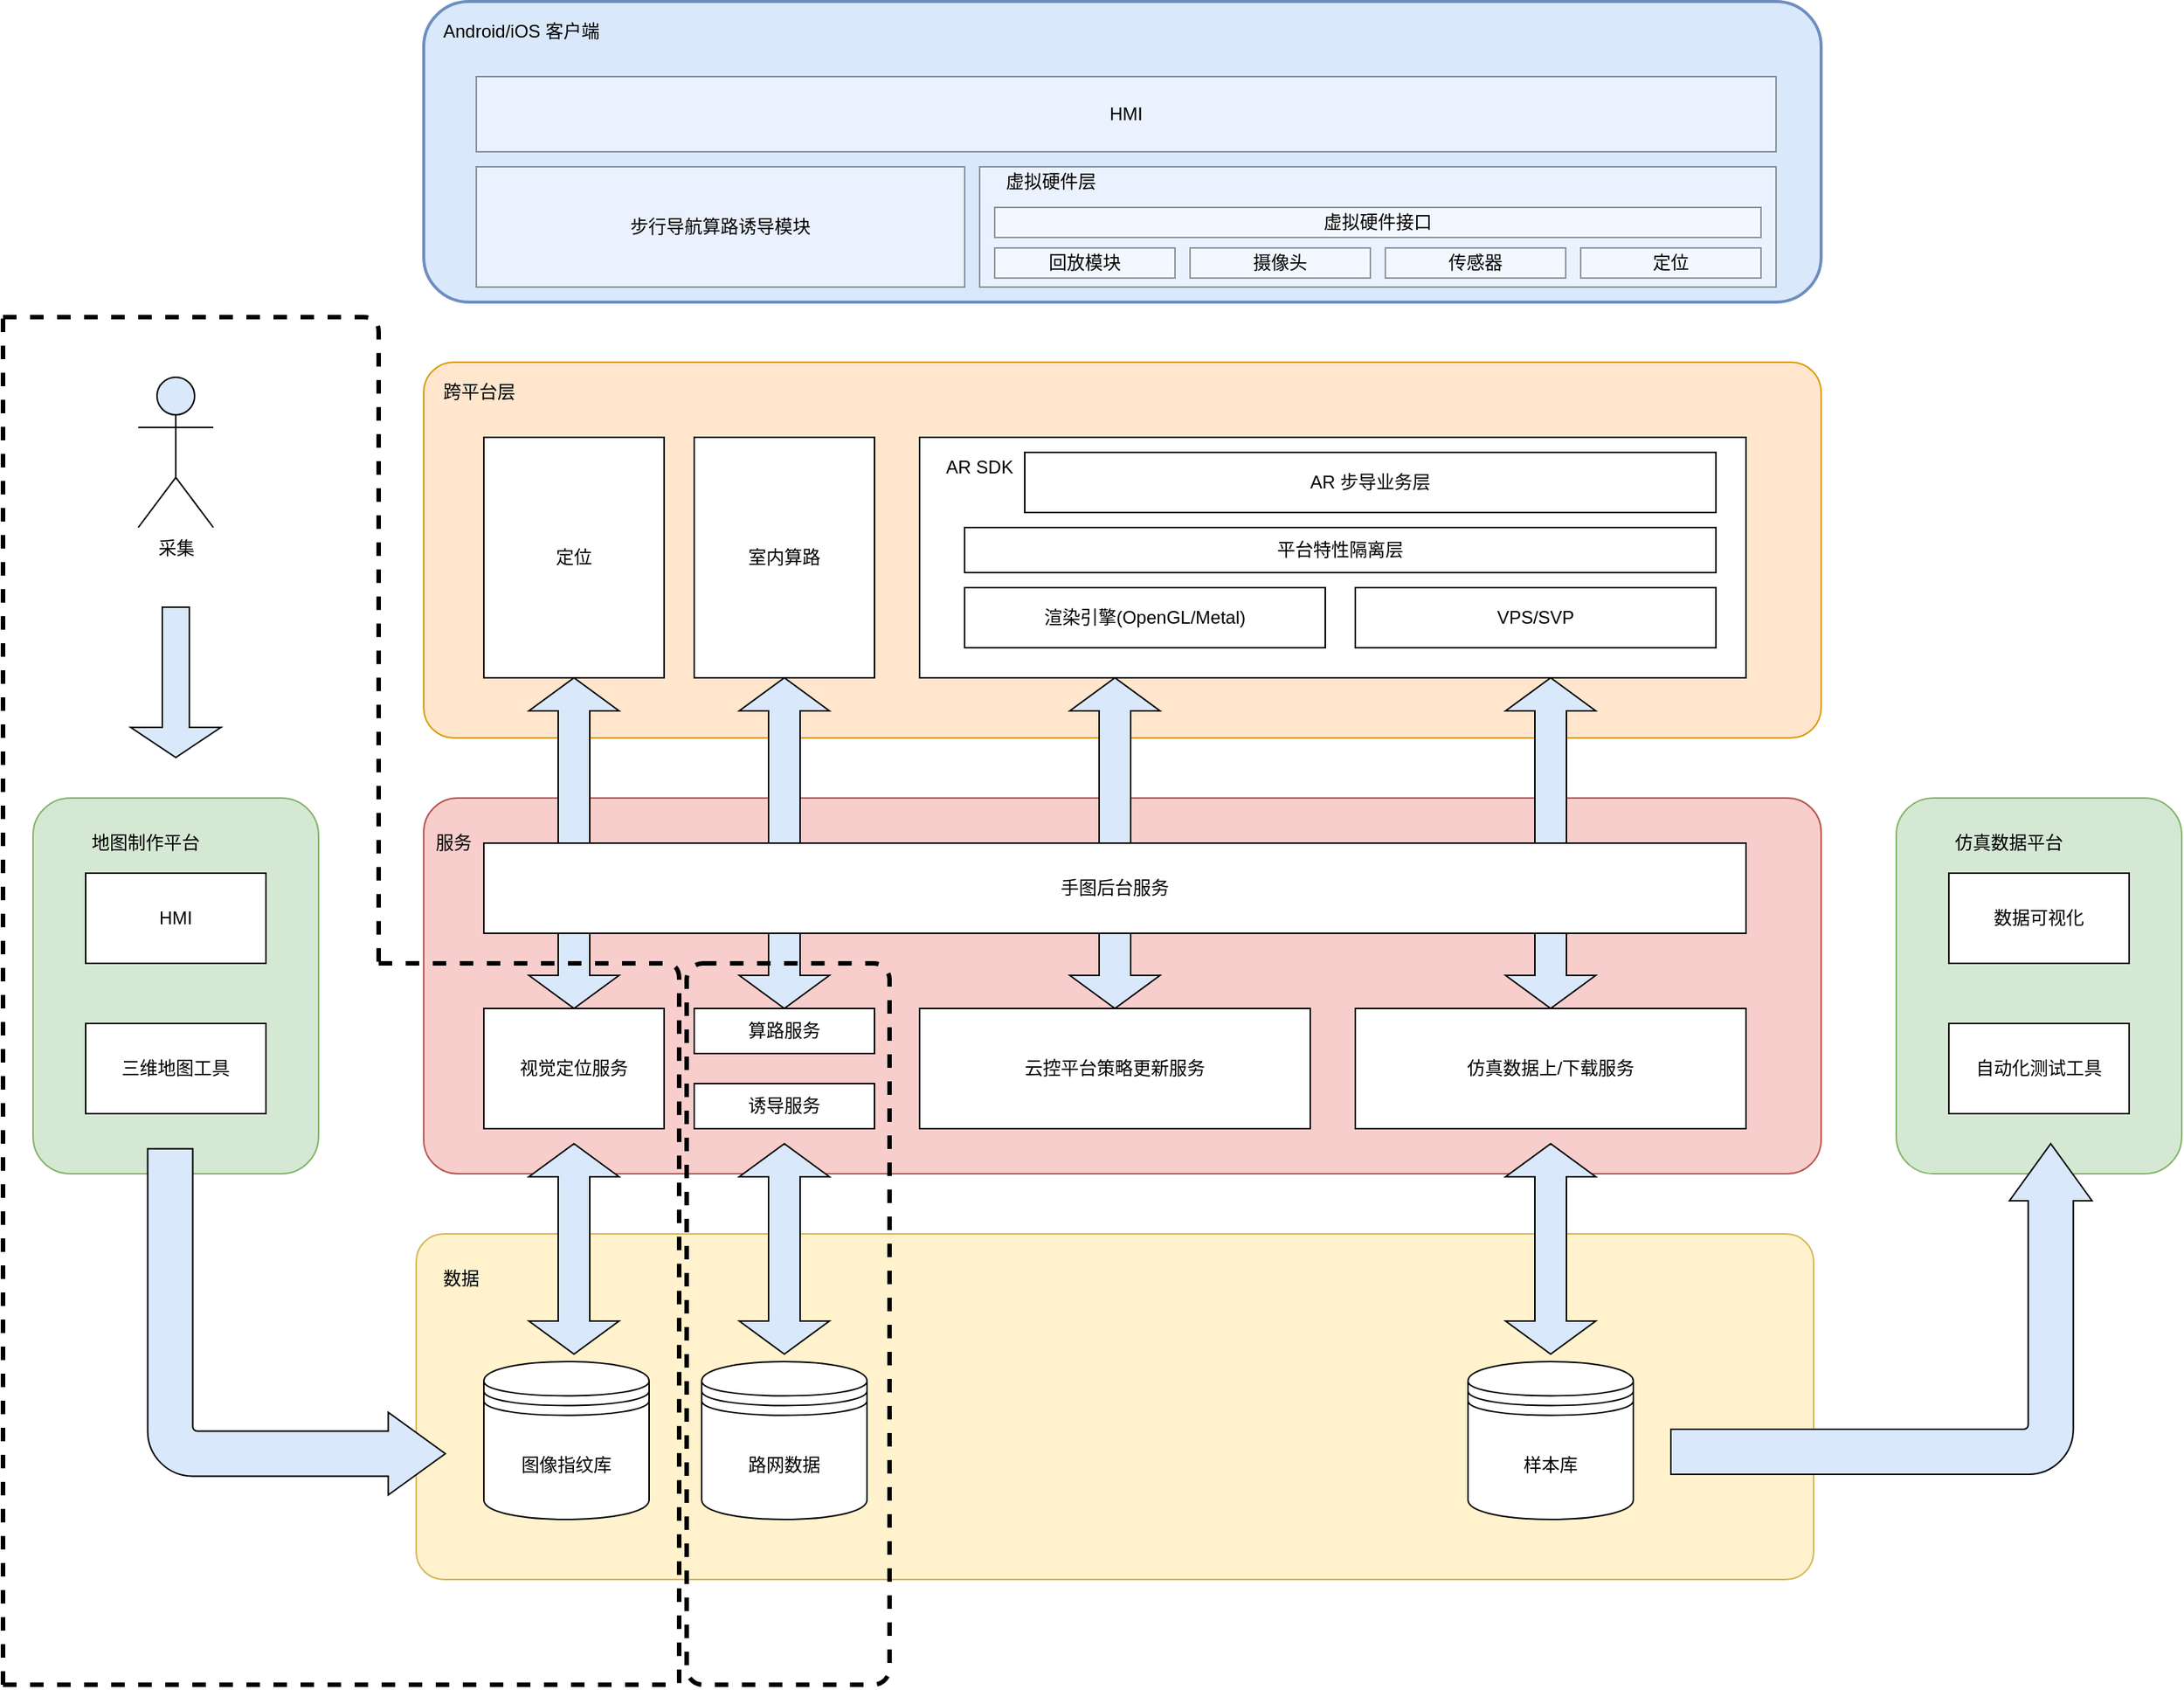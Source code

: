 <mxfile version="12.9.4" type="github" pages="8">
  <diagram id="86Uga7-Gd4g3QrR7SwTo" name="主框架">
    <mxGraphModel dx="3235" dy="1958" grid="1" gridSize="10" guides="1" tooltips="1" connect="1" arrows="1" fold="1" page="1" pageScale="1" pageWidth="1169" pageHeight="827" math="0" shadow="0">
      <root>
        <mxCell id="0" />
        <mxCell id="1" parent="0" />
        <mxCell id="ge_ubduK_eUvUoq6MuhH-8" value="" style="rounded=1;whiteSpace=wrap;html=1;fillColor=#ffe6cc;strokeColor=#d79b00;arcSize=8;" parent="1" vertex="1">
          <mxGeometry x="80" y="200" width="930" height="250" as="geometry" />
        </mxCell>
        <mxCell id="ge_ubduK_eUvUoq6MuhH-6" value="定位" style="rounded=0;whiteSpace=wrap;html=1;" parent="1" vertex="1">
          <mxGeometry x="120" y="250" width="120" height="160" as="geometry" />
        </mxCell>
        <mxCell id="ge_ubduK_eUvUoq6MuhH-7" value="室内算路" style="rounded=0;whiteSpace=wrap;html=1;" parent="1" vertex="1">
          <mxGeometry x="260" y="250" width="120" height="160" as="geometry" />
        </mxCell>
        <mxCell id="ge_ubduK_eUvUoq6MuhH-9" value="跨平台层" style="text;html=1;strokeColor=none;fillColor=none;align=center;verticalAlign=middle;whiteSpace=wrap;rounded=0;" parent="1" vertex="1">
          <mxGeometry x="84" y="210" width="66" height="20" as="geometry" />
        </mxCell>
        <mxCell id="jLUdKfTGCnAxgIvCnTzw-3" value="" style="group;strokeColor=#000000;" parent="1" vertex="1" connectable="0">
          <mxGeometry x="410" y="250" width="550" height="160" as="geometry" />
        </mxCell>
        <mxCell id="ge_ubduK_eUvUoq6MuhH-1" value="" style="rounded=0;whiteSpace=wrap;html=1;" parent="jLUdKfTGCnAxgIvCnTzw-3" vertex="1">
          <mxGeometry width="550" height="160" as="geometry" />
        </mxCell>
        <mxCell id="ge_ubduK_eUvUoq6MuhH-2" value="AR SDK" style="text;html=1;strokeColor=none;fillColor=none;align=center;verticalAlign=middle;whiteSpace=wrap;rounded=0;" parent="jLUdKfTGCnAxgIvCnTzw-3" vertex="1">
          <mxGeometry x="10" y="10" width="60" height="20" as="geometry" />
        </mxCell>
        <mxCell id="ge_ubduK_eUvUoq6MuhH-3" value="AR 步导业务层" style="rounded=0;whiteSpace=wrap;html=1;" parent="jLUdKfTGCnAxgIvCnTzw-3" vertex="1">
          <mxGeometry x="70" y="10" width="460" height="40" as="geometry" />
        </mxCell>
        <mxCell id="ge_ubduK_eUvUoq6MuhH-4" value="渲染引擎(OpenGL/Metal)" style="rounded=0;whiteSpace=wrap;html=1;" parent="jLUdKfTGCnAxgIvCnTzw-3" vertex="1">
          <mxGeometry x="30" y="100" width="240" height="40" as="geometry" />
        </mxCell>
        <mxCell id="ge_ubduK_eUvUoq6MuhH-5" value="VPS/SVP" style="rounded=0;whiteSpace=wrap;html=1;" parent="jLUdKfTGCnAxgIvCnTzw-3" vertex="1">
          <mxGeometry x="290" y="100" width="240" height="40" as="geometry" />
        </mxCell>
        <mxCell id="jLUdKfTGCnAxgIvCnTzw-61" value="平台特性隔离层" style="rounded=0;whiteSpace=wrap;html=1;" parent="jLUdKfTGCnAxgIvCnTzw-3" vertex="1">
          <mxGeometry x="30" y="60" width="500" height="30" as="geometry" />
        </mxCell>
        <mxCell id="jLUdKfTGCnAxgIvCnTzw-6" value="" style="rounded=1;whiteSpace=wrap;html=1;fillColor=#f8cecc;arcSize=9;strokeColor=#b85450;" parent="1" vertex="1">
          <mxGeometry x="80" y="490" width="930" height="250" as="geometry" />
        </mxCell>
        <mxCell id="jLUdKfTGCnAxgIvCnTzw-7" value="服务" style="text;html=1;strokeColor=none;fillColor=none;align=center;verticalAlign=middle;whiteSpace=wrap;rounded=0;" parent="1" vertex="1">
          <mxGeometry x="80" y="510" width="40" height="20" as="geometry" />
        </mxCell>
        <mxCell id="jLUdKfTGCnAxgIvCnTzw-11" value="视觉定位服务" style="rounded=0;whiteSpace=wrap;html=1;" parent="1" vertex="1">
          <mxGeometry x="120" y="630" width="120" height="80" as="geometry" />
        </mxCell>
        <mxCell id="jLUdKfTGCnAxgIvCnTzw-12" value="算路服务" style="rounded=0;whiteSpace=wrap;html=1;" parent="1" vertex="1">
          <mxGeometry x="260" y="630" width="120" height="30" as="geometry" />
        </mxCell>
        <mxCell id="jLUdKfTGCnAxgIvCnTzw-13" value="诱导服务" style="rounded=0;whiteSpace=wrap;html=1;" parent="1" vertex="1">
          <mxGeometry x="260" y="680" width="120" height="30" as="geometry" />
        </mxCell>
        <mxCell id="jLUdKfTGCnAxgIvCnTzw-17" value="仿真数据上/下载服务" style="rounded=0;whiteSpace=wrap;html=1;" parent="1" vertex="1">
          <mxGeometry x="700" y="630" width="260" height="80" as="geometry" />
        </mxCell>
        <mxCell id="jLUdKfTGCnAxgIvCnTzw-19" value="云控平台策略更新服务" style="rounded=0;whiteSpace=wrap;html=1;" parent="1" vertex="1">
          <mxGeometry x="410" y="630" width="260" height="80" as="geometry" />
        </mxCell>
        <mxCell id="jLUdKfTGCnAxgIvCnTzw-20" value="" style="rounded=1;whiteSpace=wrap;html=1;fillColor=#fff2cc;arcSize=8;strokeColor=#d6b656;" parent="1" vertex="1">
          <mxGeometry x="75" y="780" width="930" height="230" as="geometry" />
        </mxCell>
        <mxCell id="jLUdKfTGCnAxgIvCnTzw-21" value="数据" style="text;html=1;strokeColor=none;fillColor=none;align=center;verticalAlign=middle;whiteSpace=wrap;rounded=0;" parent="1" vertex="1">
          <mxGeometry x="85" y="800" width="40" height="20" as="geometry" />
        </mxCell>
        <mxCell id="jLUdKfTGCnAxgIvCnTzw-23" value="图像指纹库" style="shape=datastore;whiteSpace=wrap;html=1;" parent="1" vertex="1">
          <mxGeometry x="120" y="865" width="110" height="105" as="geometry" />
        </mxCell>
        <mxCell id="jLUdKfTGCnAxgIvCnTzw-24" value="路网数据" style="shape=datastore;whiteSpace=wrap;html=1;" parent="1" vertex="1">
          <mxGeometry x="265" y="865" width="110" height="105" as="geometry" />
        </mxCell>
        <mxCell id="jLUdKfTGCnAxgIvCnTzw-25" value="样本库" style="shape=datastore;whiteSpace=wrap;html=1;" parent="1" vertex="1">
          <mxGeometry x="775" y="865" width="110" height="105" as="geometry" />
        </mxCell>
        <mxCell id="jLUdKfTGCnAxgIvCnTzw-26" value="" style="rounded=1;whiteSpace=wrap;html=1;strokeColor=#82b366;fillColor=#d5e8d4;arcSize=13;" parent="1" vertex="1">
          <mxGeometry x="-180" y="490" width="190" height="250" as="geometry" />
        </mxCell>
        <mxCell id="jLUdKfTGCnAxgIvCnTzw-27" value="地图制作平台" style="text;html=1;strokeColor=none;fillColor=none;align=center;verticalAlign=middle;whiteSpace=wrap;rounded=0;" parent="1" vertex="1">
          <mxGeometry x="-145" y="510" width="80" height="20" as="geometry" />
        </mxCell>
        <mxCell id="jLUdKfTGCnAxgIvCnTzw-28" value="HMI" style="rounded=0;whiteSpace=wrap;html=1;" parent="1" vertex="1">
          <mxGeometry x="-145" y="540" width="120" height="60" as="geometry" />
        </mxCell>
        <mxCell id="jLUdKfTGCnAxgIvCnTzw-29" value="三维地图工具" style="rounded=0;whiteSpace=wrap;html=1;" parent="1" vertex="1">
          <mxGeometry x="-145" y="640" width="120" height="60" as="geometry" />
        </mxCell>
        <mxCell id="jLUdKfTGCnAxgIvCnTzw-30" value="采集" style="shape=umlActor;verticalLabelPosition=bottom;labelBackgroundColor=#ffffff;verticalAlign=top;html=1;outlineConnect=0;strokeColor=#000000;fillColor=#DAE8FC;" parent="1" vertex="1">
          <mxGeometry x="-110" y="210" width="50" height="100" as="geometry" />
        </mxCell>
        <mxCell id="jLUdKfTGCnAxgIvCnTzw-35" value="" style="rounded=1;whiteSpace=wrap;html=1;strokeColor=#82b366;fillColor=#d5e8d4;arcSize=13;" parent="1" vertex="1">
          <mxGeometry x="1060" y="490" width="190" height="250" as="geometry" />
        </mxCell>
        <mxCell id="jLUdKfTGCnAxgIvCnTzw-36" value="仿真数据平台" style="text;html=1;strokeColor=none;fillColor=none;align=center;verticalAlign=middle;whiteSpace=wrap;rounded=0;" parent="1" vertex="1">
          <mxGeometry x="1095" y="510" width="80" height="20" as="geometry" />
        </mxCell>
        <mxCell id="jLUdKfTGCnAxgIvCnTzw-37" value="数据可视化" style="rounded=0;whiteSpace=wrap;html=1;" parent="1" vertex="1">
          <mxGeometry x="1095" y="540" width="120" height="60" as="geometry" />
        </mxCell>
        <mxCell id="jLUdKfTGCnAxgIvCnTzw-38" value="自动化测试工具" style="rounded=0;whiteSpace=wrap;html=1;" parent="1" vertex="1">
          <mxGeometry x="1095" y="640" width="120" height="60" as="geometry" />
        </mxCell>
        <mxCell id="jLUdKfTGCnAxgIvCnTzw-39" value="" style="html=1;shadow=0;dashed=0;align=center;verticalAlign=middle;shape=mxgraph.arrows2.twoWayArrow;dy=0.65;dx=22;strokeColor=#000000;fillColor=#DAE8FC;rotation=90;" parent="1" vertex="1">
          <mxGeometry x="70" y="490" width="220" height="60" as="geometry" />
        </mxCell>
        <mxCell id="jLUdKfTGCnAxgIvCnTzw-41" value="" style="html=1;shadow=0;dashed=0;align=center;verticalAlign=middle;shape=mxgraph.arrows2.twoWayArrow;dy=0.65;dx=22;strokeColor=#000000;fillColor=#DAE8FC;rotation=90;" parent="1" vertex="1">
          <mxGeometry x="210" y="490" width="220" height="60" as="geometry" />
        </mxCell>
        <mxCell id="jLUdKfTGCnAxgIvCnTzw-42" value="" style="html=1;shadow=0;dashed=0;align=center;verticalAlign=middle;shape=mxgraph.arrows2.twoWayArrow;dy=0.65;dx=22;strokeColor=#000000;fillColor=#DAE8FC;rotation=90;" parent="1" vertex="1">
          <mxGeometry x="430" y="490" width="220" height="60" as="geometry" />
        </mxCell>
        <mxCell id="jLUdKfTGCnAxgIvCnTzw-43" value="" style="html=1;shadow=0;dashed=0;align=center;verticalAlign=middle;shape=mxgraph.arrows2.twoWayArrow;dy=0.65;dx=22;strokeColor=#000000;fillColor=#DAE8FC;rotation=90;" parent="1" vertex="1">
          <mxGeometry x="720" y="490" width="220" height="60" as="geometry" />
        </mxCell>
        <mxCell id="jLUdKfTGCnAxgIvCnTzw-10" value="手图后台服务" style="rounded=0;whiteSpace=wrap;html=1;" parent="1" vertex="1">
          <mxGeometry x="120" y="520" width="840" height="60" as="geometry" />
        </mxCell>
        <mxCell id="jLUdKfTGCnAxgIvCnTzw-44" value="" style="html=1;shadow=0;dashed=0;align=center;verticalAlign=middle;shape=mxgraph.arrows2.twoWayArrow;dy=0.65;dx=22;strokeColor=#000000;fillColor=#DAE8FC;rotation=90;" parent="1" vertex="1">
          <mxGeometry x="760" y="760" width="140" height="60" as="geometry" />
        </mxCell>
        <mxCell id="jLUdKfTGCnAxgIvCnTzw-45" value="" style="html=1;shadow=0;dashed=0;align=center;verticalAlign=middle;shape=mxgraph.arrows2.twoWayArrow;dy=0.65;dx=22;strokeColor=#000000;fillColor=#DAE8FC;rotation=90;" parent="1" vertex="1">
          <mxGeometry x="250" y="760" width="140" height="60" as="geometry" />
        </mxCell>
        <mxCell id="jLUdKfTGCnAxgIvCnTzw-46" value="" style="html=1;shadow=0;dashed=0;align=center;verticalAlign=middle;shape=mxgraph.arrows2.twoWayArrow;dy=0.65;dx=22;strokeColor=#000000;fillColor=#DAE8FC;rotation=90;" parent="1" vertex="1">
          <mxGeometry x="110" y="760" width="140" height="60" as="geometry" />
        </mxCell>
        <mxCell id="jLUdKfTGCnAxgIvCnTzw-47" value="" style="shape=singleArrow;direction=west;whiteSpace=wrap;html=1;strokeColor=#000000;fillColor=#DAE8FC;rotation=-90;" parent="1" vertex="1">
          <mxGeometry x="-135" y="383" width="100" height="60" as="geometry" />
        </mxCell>
        <mxCell id="jLUdKfTGCnAxgIvCnTzw-48" value="" style="html=1;shadow=0;dashed=0;align=center;verticalAlign=middle;shape=mxgraph.arrows2.bendArrow;dy=15;dx=38;notch=0;arrowHead=55;rounded=1;strokeColor=#000000;fillColor=#DAE8FC;rotation=90;direction=north;flipH=1;" parent="1" vertex="1">
          <mxGeometry x="-119.84" y="739.52" width="230.32" height="198.08" as="geometry" />
        </mxCell>
        <mxCell id="jLUdKfTGCnAxgIvCnTzw-49" value="" style="html=1;shadow=0;dashed=0;align=center;verticalAlign=middle;shape=mxgraph.arrows2.bendArrow;dy=15;dx=38;notch=0;arrowHead=55;rounded=1;strokeColor=#000000;fillColor=#DAE8FC;rotation=0;direction=north;flipH=1;" parent="1" vertex="1">
          <mxGeometry x="910" y="720" width="280.32" height="220" as="geometry" />
        </mxCell>
        <mxCell id="jLUdKfTGCnAxgIvCnTzw-50" value="" style="endArrow=none;dashed=1;html=1;strokeWidth=3;" parent="1" edge="1">
          <mxGeometry width="50" height="50" relative="1" as="geometry">
            <mxPoint x="50" y="600" as="sourcePoint" />
            <mxPoint x="250" y="1080" as="targetPoint" />
            <Array as="points">
              <mxPoint x="250" y="600" />
            </Array>
          </mxGeometry>
        </mxCell>
        <mxCell id="jLUdKfTGCnAxgIvCnTzw-51" value="" style="endArrow=none;dashed=1;html=1;strokeWidth=3;" parent="1" edge="1">
          <mxGeometry width="50" height="50" relative="1" as="geometry">
            <mxPoint x="-200" y="170" as="sourcePoint" />
            <mxPoint x="50" y="600" as="targetPoint" />
            <Array as="points">
              <mxPoint x="50" y="170" />
            </Array>
          </mxGeometry>
        </mxCell>
        <mxCell id="jLUdKfTGCnAxgIvCnTzw-52" value="" style="endArrow=none;dashed=1;html=1;strokeWidth=3;" parent="1" edge="1">
          <mxGeometry width="50" height="50" relative="1" as="geometry">
            <mxPoint x="-200" y="1080" as="sourcePoint" />
            <mxPoint x="-200" y="170" as="targetPoint" />
          </mxGeometry>
        </mxCell>
        <mxCell id="jLUdKfTGCnAxgIvCnTzw-53" value="" style="endArrow=none;dashed=1;html=1;strokeWidth=3;" parent="1" edge="1">
          <mxGeometry width="50" height="50" relative="1" as="geometry">
            <mxPoint x="-200" y="1080" as="sourcePoint" />
            <mxPoint x="250" y="1080" as="targetPoint" />
          </mxGeometry>
        </mxCell>
        <mxCell id="jLUdKfTGCnAxgIvCnTzw-54" value="" style="rounded=1;whiteSpace=wrap;html=1;strokeColor=#000000;fillColor=none;dashed=1;strokeWidth=3;arcSize=8;" parent="1" vertex="1">
          <mxGeometry x="255" y="600" width="135" height="480" as="geometry" />
        </mxCell>
        <mxCell id="mucKTUWWDkMtE_MBK47c-3" value="" style="rounded=1;whiteSpace=wrap;html=1;strokeWidth=2;fillColor=#DAE8FC;strokeColor=#6c8ebf;" parent="1" vertex="1">
          <mxGeometry x="80" y="-40" width="930" height="200" as="geometry" />
        </mxCell>
        <mxCell id="mucKTUWWDkMtE_MBK47c-1" value="Android/iOS 客户端" style="text;html=1;strokeColor=none;fillColor=none;align=center;verticalAlign=middle;whiteSpace=wrap;rounded=0;" parent="1" vertex="1">
          <mxGeometry x="90" y="-30" width="110" height="20" as="geometry" />
        </mxCell>
        <mxCell id="jLUdKfTGCnAxgIvCnTzw-56" value="步行导航算路诱导模块" style="rounded=0;whiteSpace=wrap;html=1;strokeWidth=1;opacity=40;" parent="1" vertex="1">
          <mxGeometry x="115" y="70" width="325" height="80" as="geometry" />
        </mxCell>
        <mxCell id="mucKTUWWDkMtE_MBK47c-4" value="" style="rounded=0;whiteSpace=wrap;html=1;strokeWidth=1;opacity=40;" parent="1" vertex="1">
          <mxGeometry x="450" y="70" width="530" height="80" as="geometry" />
        </mxCell>
        <mxCell id="mucKTUWWDkMtE_MBK47c-5" value="虚拟硬件层" style="text;html=1;strokeColor=none;fillColor=none;align=center;verticalAlign=middle;whiteSpace=wrap;rounded=0;opacity=40;" parent="1" vertex="1">
          <mxGeometry x="460" y="70" width="75" height="20" as="geometry" />
        </mxCell>
        <mxCell id="mucKTUWWDkMtE_MBK47c-6" value="虚拟硬件接口" style="rounded=0;whiteSpace=wrap;html=1;strokeWidth=1;opacity=40;" parent="1" vertex="1">
          <mxGeometry x="460" y="97" width="510" height="20" as="geometry" />
        </mxCell>
        <mxCell id="mucKTUWWDkMtE_MBK47c-7" value="回放模块" style="rounded=0;whiteSpace=wrap;html=1;strokeWidth=1;opacity=40;" parent="1" vertex="1">
          <mxGeometry x="460" y="124" width="120" height="20" as="geometry" />
        </mxCell>
        <mxCell id="mucKTUWWDkMtE_MBK47c-8" value="摄像头" style="rounded=0;whiteSpace=wrap;html=1;strokeWidth=1;opacity=40;" parent="1" vertex="1">
          <mxGeometry x="590" y="124" width="120" height="20" as="geometry" />
        </mxCell>
        <mxCell id="mucKTUWWDkMtE_MBK47c-9" value="传感器" style="rounded=0;whiteSpace=wrap;html=1;strokeWidth=1;opacity=40;" parent="1" vertex="1">
          <mxGeometry x="720" y="124" width="120" height="20" as="geometry" />
        </mxCell>
        <mxCell id="mucKTUWWDkMtE_MBK47c-10" value="定位" style="rounded=0;whiteSpace=wrap;html=1;strokeWidth=1;opacity=40;" parent="1" vertex="1">
          <mxGeometry x="850" y="124" width="120" height="20" as="geometry" />
        </mxCell>
        <mxCell id="jLUdKfTGCnAxgIvCnTzw-57" value="HMI" style="rounded=0;whiteSpace=wrap;html=1;strokeWidth=1;opacity=40;" parent="1" vertex="1">
          <mxGeometry x="115" y="10" width="865" height="50" as="geometry" />
        </mxCell>
      </root>
    </mxGraphModel>
  </diagram>
  <diagram id="rXjsK7iyBgoGzdfQK3q-" name="初定位">
    <mxGraphModel dx="2066" dy="1082" grid="1" gridSize="10" guides="1" tooltips="1" connect="1" arrows="1" fold="1" page="1" pageScale="1" pageWidth="1169" pageHeight="827" math="0" shadow="0">
      <root>
        <mxCell id="4wMwwAwJHmHZ2aeerODU-0" />
        <mxCell id="4wMwwAwJHmHZ2aeerODU-1" parent="4wMwwAwJHmHZ2aeerODU-0" />
        <mxCell id="Sz-qq_Lz4wDUT8mBAdxe-2" value="loop" style="shape=umlFrame;whiteSpace=wrap;html=1;fillColor=#f5f5f5;strokeColor=#666666;fontColor=#333333;strokeWidth=2;" parent="4wMwwAwJHmHZ2aeerODU-1" vertex="1">
          <mxGeometry x="110" y="400" width="960" height="310" as="geometry" />
        </mxCell>
        <mxCell id="4wMwwAwJHmHZ2aeerODU-24" value="loop" style="shape=umlFrame;whiteSpace=wrap;html=1;fillColor=#f5f5f5;strokeColor=#666666;fontColor=#333333;strokeWidth=2;" parent="4wMwwAwJHmHZ2aeerODU-1" vertex="1">
          <mxGeometry x="110" y="130" width="610" height="233" as="geometry" />
        </mxCell>
        <mxCell id="4wMwwAwJHmHZ2aeerODU-2" value=":客户端&amp;nbsp;" style="shape=umlLifeline;perimeter=lifelinePerimeter;whiteSpace=wrap;html=1;container=1;collapsible=0;recursiveResize=0;outlineConnect=0;flipH=1;flipV=0;" parent="4wMwwAwJHmHZ2aeerODU-1" vertex="1">
          <mxGeometry x="150" y="70" width="100" height="640" as="geometry" />
        </mxCell>
        <mxCell id="4wMwwAwJHmHZ2aeerODU-14" value="" style="html=1;points=[];perimeter=orthogonalPerimeter;" parent="4wMwwAwJHmHZ2aeerODU-2" vertex="1">
          <mxGeometry x="45" y="70" width="10" height="560" as="geometry" />
        </mxCell>
        <mxCell id="Sz-qq_Lz4wDUT8mBAdxe-0" value="" style="html=1;points=[];perimeter=orthogonalPerimeter;" parent="4wMwwAwJHmHZ2aeerODU-2" vertex="1">
          <mxGeometry x="50" y="461" width="10" height="40" as="geometry" />
        </mxCell>
        <mxCell id="Sz-qq_Lz4wDUT8mBAdxe-1" value="记录姿态变化历史" style="edgeStyle=orthogonalEdgeStyle;html=1;align=left;spacingLeft=2;endArrow=block;rounded=0;entryX=1;entryY=0;" parent="4wMwwAwJHmHZ2aeerODU-2" target="Sz-qq_Lz4wDUT8mBAdxe-0" edge="1">
          <mxGeometry relative="1" as="geometry">
            <mxPoint x="55" y="441" as="sourcePoint" />
            <Array as="points">
              <mxPoint x="80" y="441" />
            </Array>
          </mxGeometry>
        </mxCell>
        <mxCell id="Sz-qq_Lz4wDUT8mBAdxe-3" value="" style="html=1;points=[];perimeter=orthogonalPerimeter;" parent="4wMwwAwJHmHZ2aeerODU-2" vertex="1">
          <mxGeometry x="50" y="580" width="10" height="40" as="geometry" />
        </mxCell>
        <mxCell id="Sz-qq_Lz4wDUT8mBAdxe-4" value="拿到初始位置，回溯姿态变化历史，完成初定位" style="edgeStyle=orthogonalEdgeStyle;html=1;align=left;spacingLeft=2;endArrow=block;rounded=0;entryX=1;entryY=0;" parent="4wMwwAwJHmHZ2aeerODU-2" target="Sz-qq_Lz4wDUT8mBAdxe-3" edge="1">
          <mxGeometry relative="1" as="geometry">
            <mxPoint x="55" y="560" as="sourcePoint" />
            <Array as="points">
              <mxPoint x="80" y="560" />
            </Array>
          </mxGeometry>
        </mxCell>
        <mxCell id="4wMwwAwJHmHZ2aeerODU-3" value=":定位" style="shape=umlLifeline;perimeter=lifelinePerimeter;whiteSpace=wrap;html=1;container=1;collapsible=0;recursiveResize=0;outlineConnect=0;flipH=1;flipV=0;" parent="4wMwwAwJHmHZ2aeerODU-1" vertex="1">
          <mxGeometry x="313" y="70" width="100" height="640" as="geometry" />
        </mxCell>
        <mxCell id="4wMwwAwJHmHZ2aeerODU-8" value="" style="html=1;points=[];perimeter=orthogonalPerimeter;" parent="4wMwwAwJHmHZ2aeerODU-3" vertex="1">
          <mxGeometry x="45" y="80" width="10" height="80" as="geometry" />
        </mxCell>
        <mxCell id="4wMwwAwJHmHZ2aeerODU-4" value=":传感器" style="shape=umlLifeline;perimeter=lifelinePerimeter;whiteSpace=wrap;html=1;container=1;collapsible=0;recursiveResize=0;outlineConnect=0;flipH=1;flipV=0;" parent="4wMwwAwJHmHZ2aeerODU-1" vertex="1">
          <mxGeometry x="476" y="70" width="100" height="640" as="geometry" />
        </mxCell>
        <mxCell id="4wMwwAwJHmHZ2aeerODU-11" value="" style="html=1;points=[];perimeter=orthogonalPerimeter;" parent="4wMwwAwJHmHZ2aeerODU-4" vertex="1">
          <mxGeometry x="45" y="97" width="10" height="80" as="geometry" />
        </mxCell>
        <mxCell id="4wMwwAwJHmHZ2aeerODU-5" value=":视觉定位服务" style="shape=umlLifeline;perimeter=lifelinePerimeter;whiteSpace=wrap;html=1;container=1;collapsible=0;recursiveResize=0;outlineConnect=0;flipH=1;flipV=0;" parent="4wMwwAwJHmHZ2aeerODU-1" vertex="1">
          <mxGeometry x="802" y="70" width="100" height="640" as="geometry" />
        </mxCell>
        <mxCell id="4wMwwAwJHmHZ2aeerODU-6" value=":ARCore" style="shape=umlLifeline;perimeter=lifelinePerimeter;whiteSpace=wrap;html=1;container=1;collapsible=0;recursiveResize=0;outlineConnect=0;flipH=1;flipV=0;" parent="4wMwwAwJHmHZ2aeerODU-1" vertex="1">
          <mxGeometry x="965" y="70" width="100" height="640" as="geometry" />
        </mxCell>
        <mxCell id="4wMwwAwJHmHZ2aeerODU-31" value="" style="html=1;points=[];perimeter=orthogonalPerimeter;" parent="4wMwwAwJHmHZ2aeerODU-6" vertex="1">
          <mxGeometry x="45" y="350" width="10" height="80" as="geometry" />
        </mxCell>
        <mxCell id="4wMwwAwJHmHZ2aeerODU-9" value="请求定位" style="html=1;verticalAlign=bottom;endArrow=block;entryX=0;entryY=0;exitX=1;exitY=0.018;exitDx=0;exitDy=0;exitPerimeter=0;" parent="4wMwwAwJHmHZ2aeerODU-1" source="4wMwwAwJHmHZ2aeerODU-14" target="4wMwwAwJHmHZ2aeerODU-8" edge="1">
          <mxGeometry relative="1" as="geometry">
            <mxPoint x="250" y="156" as="sourcePoint" />
          </mxGeometry>
        </mxCell>
        <mxCell id="4wMwwAwJHmHZ2aeerODU-10" value="融合定位结果" style="html=1;verticalAlign=bottom;endArrow=open;dashed=1;endSize=8;exitX=0;exitY=0.95;entryX=0.9;entryY=0.155;entryDx=0;entryDy=0;entryPerimeter=0;" parent="4wMwwAwJHmHZ2aeerODU-1" source="4wMwwAwJHmHZ2aeerODU-8" target="4wMwwAwJHmHZ2aeerODU-14" edge="1">
          <mxGeometry relative="1" as="geometry">
            <mxPoint x="250" y="226" as="targetPoint" />
          </mxGeometry>
        </mxCell>
        <mxCell id="4wMwwAwJHmHZ2aeerODU-12" value="请求设备姿态" style="html=1;verticalAlign=bottom;endArrow=block;entryX=0;entryY=0;exitX=1.2;exitY=0.046;exitDx=0;exitDy=0;exitPerimeter=0;" parent="4wMwwAwJHmHZ2aeerODU-1" source="4wMwwAwJHmHZ2aeerODU-14" target="4wMwwAwJHmHZ2aeerODU-11" edge="1">
          <mxGeometry x="0.415" relative="1" as="geometry">
            <mxPoint x="230" y="167" as="sourcePoint" />
            <mxPoint as="offset" />
          </mxGeometry>
        </mxCell>
        <mxCell id="4wMwwAwJHmHZ2aeerODU-13" value="融合姿态结果" style="html=1;verticalAlign=bottom;endArrow=open;dashed=1;endSize=8;exitX=0;exitY=0.95;entryX=0.9;entryY=0.353;entryDx=0;entryDy=0;entryPerimeter=0;" parent="4wMwwAwJHmHZ2aeerODU-1" source="4wMwwAwJHmHZ2aeerODU-11" edge="1">
          <mxGeometry x="-0.397" relative="1" as="geometry">
            <mxPoint x="204" y="244.08" as="targetPoint" />
            <mxPoint as="offset" />
          </mxGeometry>
        </mxCell>
        <mxCell id="4wMwwAwJHmHZ2aeerODU-15" value=":摄像头" style="shape=umlLifeline;perimeter=lifelinePerimeter;whiteSpace=wrap;html=1;container=1;collapsible=0;recursiveResize=0;outlineConnect=0;flipH=1;flipV=0;" parent="4wMwwAwJHmHZ2aeerODU-1" vertex="1">
          <mxGeometry x="639" y="70" width="100" height="640" as="geometry" />
        </mxCell>
        <mxCell id="4wMwwAwJHmHZ2aeerODU-19" value="" style="html=1;points=[];perimeter=orthogonalPerimeter;" parent="4wMwwAwJHmHZ2aeerODU-1" vertex="1">
          <mxGeometry x="685" y="187.16" width="10" height="80" as="geometry" />
        </mxCell>
        <mxCell id="4wMwwAwJHmHZ2aeerODU-20" value="请求图片" style="html=1;verticalAlign=bottom;endArrow=block;entryX=0;entryY=0;exitX=0.9;exitY=0.084;exitDx=0;exitDy=0;exitPerimeter=0;" parent="4wMwwAwJHmHZ2aeerODU-1" source="4wMwwAwJHmHZ2aeerODU-14" target="4wMwwAwJHmHZ2aeerODU-19" edge="1">
          <mxGeometry x="0.729" relative="1" as="geometry">
            <mxPoint x="230" y="187" as="sourcePoint" />
            <mxPoint as="offset" />
          </mxGeometry>
        </mxCell>
        <mxCell id="4wMwwAwJHmHZ2aeerODU-21" value="返回图片帧" style="html=1;verticalAlign=bottom;endArrow=open;dashed=1;endSize=8;exitX=0;exitY=0.95;entryX=0.9;entryY=0.225;entryDx=0;entryDy=0;entryPerimeter=0;" parent="4wMwwAwJHmHZ2aeerODU-1" source="4wMwwAwJHmHZ2aeerODU-19" target="4wMwwAwJHmHZ2aeerODU-14" edge="1">
          <mxGeometry x="-0.73" y="1" relative="1" as="geometry">
            <mxPoint x="250" y="264" as="targetPoint" />
            <mxPoint as="offset" />
          </mxGeometry>
        </mxCell>
        <mxCell id="4wMwwAwJHmHZ2aeerODU-22" value="" style="html=1;points=[];perimeter=orthogonalPerimeter;" parent="4wMwwAwJHmHZ2aeerODU-1" vertex="1">
          <mxGeometry x="200" y="307" width="10" height="40" as="geometry" />
        </mxCell>
        <mxCell id="4wMwwAwJHmHZ2aeerODU-23" value="对齐时间戳" style="edgeStyle=orthogonalEdgeStyle;html=1;align=left;spacingLeft=2;endArrow=block;rounded=0;entryX=1;entryY=0;" parent="4wMwwAwJHmHZ2aeerODU-1" target="4wMwwAwJHmHZ2aeerODU-22" edge="1">
          <mxGeometry relative="1" as="geometry">
            <mxPoint x="205" y="287" as="sourcePoint" />
            <Array as="points">
              <mxPoint x="230" y="287" />
            </Array>
          </mxGeometry>
        </mxCell>
        <mxCell id="4wMwwAwJHmHZ2aeerODU-26" value="要求用户扫描环境的过程，需要循环几次以达到视觉定位服务的要求" style="shape=note;whiteSpace=wrap;html=1;size=14;verticalAlign=top;align=left;spacingTop=-6;" parent="4wMwwAwJHmHZ2aeerODU-1" vertex="1">
          <mxGeometry x="50" y="194.66" width="120" height="65" as="geometry" />
        </mxCell>
        <mxCell id="4wMwwAwJHmHZ2aeerODU-27" value="" style="html=1;points=[];perimeter=orthogonalPerimeter;" parent="4wMwwAwJHmHZ2aeerODU-1" vertex="1">
          <mxGeometry x="847" y="390" width="10" height="230" as="geometry" />
        </mxCell>
        <mxCell id="4wMwwAwJHmHZ2aeerODU-28" value="将扫描结果和设备参数上传服务端" style="html=1;verticalAlign=bottom;endArrow=block;entryX=0;entryY=0;exitX=1;exitY=0.445;exitDx=0;exitDy=0;exitPerimeter=0;" parent="4wMwwAwJHmHZ2aeerODU-1" source="4wMwwAwJHmHZ2aeerODU-14" target="4wMwwAwJHmHZ2aeerODU-27" edge="1">
          <mxGeometry x="0.013" relative="1" as="geometry">
            <mxPoint x="250" y="390" as="sourcePoint" />
            <mxPoint as="offset" />
          </mxGeometry>
        </mxCell>
        <mxCell id="4wMwwAwJHmHZ2aeerODU-29" value="返回精准定位、姿态结果" style="html=1;verticalAlign=bottom;endArrow=open;dashed=1;endSize=8;exitX=0;exitY=0.95;entryX=0.9;entryY=0.834;entryDx=0;entryDy=0;entryPerimeter=0;" parent="4wMwwAwJHmHZ2aeerODU-1" source="4wMwwAwJHmHZ2aeerODU-27" target="4wMwwAwJHmHZ2aeerODU-14" edge="1">
          <mxGeometry relative="1" as="geometry">
            <mxPoint x="210" y="466" as="targetPoint" />
          </mxGeometry>
        </mxCell>
        <mxCell id="4wMwwAwJHmHZ2aeerODU-32" value="VSLAM 视觉定位" style="html=1;verticalAlign=bottom;endArrow=block;entryX=0;entryY=0;exitX=1;exitY=0.502;exitDx=0;exitDy=0;exitPerimeter=0;" parent="4wMwwAwJHmHZ2aeerODU-1" source="4wMwwAwJHmHZ2aeerODU-14" target="4wMwwAwJHmHZ2aeerODU-31" edge="1">
          <mxGeometry relative="1" as="geometry">
            <mxPoint x="210" y="420" as="sourcePoint" />
          </mxGeometry>
        </mxCell>
        <mxCell id="4wMwwAwJHmHZ2aeerODU-33" value="返回设备姿态变化" style="html=1;verticalAlign=bottom;endArrow=open;dashed=1;endSize=8;exitX=0;exitY=0.95;entryX=1;entryY=0.636;entryDx=0;entryDy=0;entryPerimeter=0;" parent="4wMwwAwJHmHZ2aeerODU-1" source="4wMwwAwJHmHZ2aeerODU-31" target="4wMwwAwJHmHZ2aeerODU-14" edge="1">
          <mxGeometry relative="1" as="geometry">
            <mxPoint x="210" y="496" as="targetPoint" />
          </mxGeometry>
        </mxCell>
        <mxCell id="Sz-qq_Lz4wDUT8mBAdxe-5" value="break" style="shape=umlFrame;whiteSpace=wrap;html=1;fillColor=#f5f5f5;strokeColor=#666666;fontColor=#333333;strokeWidth=2;" parent="4wMwwAwJHmHZ2aeerODU-1" vertex="1">
          <mxGeometry x="120" y="580" width="780" height="120" as="geometry" />
        </mxCell>
        <mxCell id="Sz-qq_Lz4wDUT8mBAdxe-6" value="请求服务后不断记录姿态变化，直到定位结果返回后进行回溯，还原当前姿态" style="shape=note;whiteSpace=wrap;html=1;size=14;verticalAlign=top;align=left;spacingTop=-6;" parent="4wMwwAwJHmHZ2aeerODU-1" vertex="1">
          <mxGeometry x="50" y="450" width="130" height="70" as="geometry" />
        </mxCell>
      </root>
    </mxGraphModel>
  </diagram>
  <diagram id="aoKItWOMVOx22W9CqkT0" name="SDK 架构">
    <mxGraphModel dx="2066" dy="1909" grid="1" gridSize="10" guides="1" tooltips="1" connect="1" arrows="1" fold="1" page="1" pageScale="1" pageWidth="1169" pageHeight="827" math="0" shadow="0">
      <root>
        <mxCell id="duzhnhxsUObR2SBZS6n_-0" />
        <mxCell id="duzhnhxsUObR2SBZS6n_-1" parent="duzhnhxsUObR2SBZS6n_-0" />
        <mxCell id="t6lNiz7gk1nAzPXqGg71-11" value="" style="rounded=1;whiteSpace=wrap;html=1;strokeWidth=2;fillColor=#DAE8FC;strokeColor=#6c8ebf;" parent="duzhnhxsUObR2SBZS6n_-1" vertex="1">
          <mxGeometry x="80" y="-40" width="930" height="140" as="geometry" />
        </mxCell>
        <mxCell id="t6lNiz7gk1nAzPXqGg71-12" value="Android/iOS 客户端" style="text;html=1;strokeColor=none;fillColor=none;align=center;verticalAlign=middle;whiteSpace=wrap;rounded=0;" parent="duzhnhxsUObR2SBZS6n_-1" vertex="1">
          <mxGeometry x="90" y="-30" width="110" height="20" as="geometry" />
        </mxCell>
        <mxCell id="t6lNiz7gk1nAzPXqGg71-22" value="" style="group" parent="duzhnhxsUObR2SBZS6n_-1" vertex="1" connectable="0">
          <mxGeometry x="110" y="4" width="420" height="80" as="geometry" />
        </mxCell>
        <mxCell id="t6lNiz7gk1nAzPXqGg71-14" value="" style="rounded=0;whiteSpace=wrap;html=1;strokeWidth=1;opacity=40;" parent="t6lNiz7gk1nAzPXqGg71-22" vertex="1">
          <mxGeometry width="420" height="80" as="geometry" />
        </mxCell>
        <mxCell id="t6lNiz7gk1nAzPXqGg71-15" value="虚拟硬件层" style="text;html=1;strokeColor=none;fillColor=none;align=center;verticalAlign=middle;whiteSpace=wrap;rounded=0;opacity=40;" parent="t6lNiz7gk1nAzPXqGg71-22" vertex="1">
          <mxGeometry x="10.5" width="78.75" height="20" as="geometry" />
        </mxCell>
        <mxCell id="t6lNiz7gk1nAzPXqGg71-16" value="虚拟硬件接口" style="rounded=0;whiteSpace=wrap;html=1;strokeWidth=1;opacity=40;" parent="t6lNiz7gk1nAzPXqGg71-22" vertex="1">
          <mxGeometry x="10.5" y="27" width="399" height="20" as="geometry" />
        </mxCell>
        <mxCell id="t6lNiz7gk1nAzPXqGg71-18" value="摄像头" style="rounded=0;whiteSpace=wrap;html=1;strokeWidth=1;opacity=40;" parent="t6lNiz7gk1nAzPXqGg71-22" vertex="1">
          <mxGeometry x="10.5" y="54" width="126" height="20" as="geometry" />
        </mxCell>
        <mxCell id="t6lNiz7gk1nAzPXqGg71-19" value="传感器" style="rounded=0;whiteSpace=wrap;html=1;strokeWidth=1;opacity=40;" parent="t6lNiz7gk1nAzPXqGg71-22" vertex="1">
          <mxGeometry x="147" y="54" width="126" height="20" as="geometry" />
        </mxCell>
        <mxCell id="t6lNiz7gk1nAzPXqGg71-20" value="定位" style="rounded=0;whiteSpace=wrap;html=1;strokeWidth=1;opacity=40;" parent="t6lNiz7gk1nAzPXqGg71-22" vertex="1">
          <mxGeometry x="283.5" y="54" width="126" height="20" as="geometry" />
        </mxCell>
        <mxCell id="t6lNiz7gk1nAzPXqGg71-24" value="" style="group" parent="duzhnhxsUObR2SBZS6n_-1" vertex="1" connectable="0">
          <mxGeometry x="560" y="4" width="420" height="80" as="geometry" />
        </mxCell>
        <mxCell id="t6lNiz7gk1nAzPXqGg71-25" value="" style="rounded=0;whiteSpace=wrap;html=1;strokeWidth=1;opacity=40;" parent="t6lNiz7gk1nAzPXqGg71-24" vertex="1">
          <mxGeometry width="420" height="80" as="geometry" />
        </mxCell>
        <mxCell id="t6lNiz7gk1nAzPXqGg71-31" value="服务" style="text;html=1;strokeColor=none;fillColor=none;align=center;verticalAlign=middle;whiteSpace=wrap;rounded=0;opacity=40;" parent="t6lNiz7gk1nAzPXqGg71-24" vertex="1">
          <mxGeometry width="78.75" height="20" as="geometry" />
        </mxCell>
        <mxCell id="t6lNiz7gk1nAzPXqGg71-32" value="云控" style="rounded=0;whiteSpace=wrap;html=1;strokeWidth=1;opacity=40;" parent="t6lNiz7gk1nAzPXqGg71-24" vertex="1">
          <mxGeometry x="10" y="30" width="126" height="40" as="geometry" />
        </mxCell>
        <mxCell id="t6lNiz7gk1nAzPXqGg71-33" value="" style="rounded=0;whiteSpace=wrap;html=1;strokeWidth=1;opacity=40;" parent="t6lNiz7gk1nAzPXqGg71-24" vertex="1">
          <mxGeometry x="150" y="10" width="250" height="60" as="geometry" />
        </mxCell>
        <mxCell id="t6lNiz7gk1nAzPXqGg71-34" value="LBS" style="text;html=1;strokeColor=none;fillColor=none;align=center;verticalAlign=middle;whiteSpace=wrap;rounded=0;opacity=40;" parent="t6lNiz7gk1nAzPXqGg71-24" vertex="1">
          <mxGeometry x="136" y="10" width="78.75" height="20" as="geometry" />
        </mxCell>
        <mxCell id="t6lNiz7gk1nAzPXqGg71-35" value="检索" style="rounded=0;whiteSpace=wrap;html=1;strokeWidth=1;opacity=40;" parent="t6lNiz7gk1nAzPXqGg71-24" vertex="1">
          <mxGeometry x="160" y="30" width="70" height="30" as="geometry" />
        </mxCell>
        <mxCell id="t6lNiz7gk1nAzPXqGg71-36" value="算路" style="rounded=0;whiteSpace=wrap;html=1;strokeWidth=1;opacity=40;" parent="t6lNiz7gk1nAzPXqGg71-24" vertex="1">
          <mxGeometry x="240" y="30" width="70" height="30" as="geometry" />
        </mxCell>
        <mxCell id="t6lNiz7gk1nAzPXqGg71-37" value="诱导" style="rounded=0;whiteSpace=wrap;html=1;strokeWidth=1;opacity=40;" parent="t6lNiz7gk1nAzPXqGg71-24" vertex="1">
          <mxGeometry x="320" y="30" width="70" height="30" as="geometry" />
        </mxCell>
        <mxCell id="_VySb7bE7HB7u--kEI4v-3" value="" style="group" parent="duzhnhxsUObR2SBZS6n_-1" vertex="1" connectable="0">
          <mxGeometry x="80" y="130" width="930" height="318" as="geometry" />
        </mxCell>
        <mxCell id="t6lNiz7gk1nAzPXqGg71-0" value="" style="rounded=1;whiteSpace=wrap;html=1;fillColor=#ffe6cc;strokeColor=#d79b00;arcSize=8;" parent="_VySb7bE7HB7u--kEI4v-3" vertex="1">
          <mxGeometry width="930" height="318" as="geometry" />
        </mxCell>
        <mxCell id="HB6DdpQP7Ivl0IrVhryP-19" value="CommonLib" style="rounded=0;whiteSpace=wrap;html=1;strokeWidth=1;opacity=40;" parent="_VySb7bE7HB7u--kEI4v-3" vertex="1">
          <mxGeometry x="29.5" y="260" width="870" height="40" as="geometry" />
        </mxCell>
        <mxCell id="_VySb7bE7HB7u--kEI4v-2" value="" style="group" parent="_VySb7bE7HB7u--kEI4v-3" vertex="1" connectable="0">
          <mxGeometry x="480" y="118" width="420" height="130" as="geometry" />
        </mxCell>
        <mxCell id="HB6DdpQP7Ivl0IrVhryP-11" value="" style="rounded=0;whiteSpace=wrap;html=1;strokeWidth=1;opacity=40;" parent="_VySb7bE7HB7u--kEI4v-2" vertex="1">
          <mxGeometry width="420" height="130" as="geometry" />
        </mxCell>
        <mxCell id="HB6DdpQP7Ivl0IrVhryP-12" value="定位" style="text;html=1;strokeColor=none;fillColor=none;align=center;verticalAlign=middle;whiteSpace=wrap;rounded=0;opacity=40;" parent="_VySb7bE7HB7u--kEI4v-2" vertex="1">
          <mxGeometry x="20" y="8" width="78.75" height="20" as="geometry" />
        </mxCell>
        <mxCell id="HB6DdpQP7Ivl0IrVhryP-13" value="VPS" style="rounded=0;whiteSpace=wrap;html=1;strokeWidth=1;opacity=40;" parent="_VySb7bE7HB7u--kEI4v-2" vertex="1">
          <mxGeometry x="40.5" y="35" width="99.5" height="83" as="geometry" />
        </mxCell>
        <mxCell id="_VySb7bE7HB7u--kEI4v-0" value="SVP" style="rounded=0;whiteSpace=wrap;html=1;strokeWidth=1;opacity=40;" parent="_VySb7bE7HB7u--kEI4v-2" vertex="1">
          <mxGeometry x="160.25" y="35" width="99.5" height="83" as="geometry" />
        </mxCell>
        <mxCell id="_VySb7bE7HB7u--kEI4v-1" value="PDR" style="rounded=0;whiteSpace=wrap;html=1;strokeWidth=1;opacity=40;" parent="_VySb7bE7HB7u--kEI4v-2" vertex="1">
          <mxGeometry x="280" y="35" width="99.5" height="83" as="geometry" />
        </mxCell>
        <mxCell id="HB6DdpQP7Ivl0IrVhryP-9" value="" style="group" parent="_VySb7bE7HB7u--kEI4v-3" vertex="1" connectable="0">
          <mxGeometry x="20" y="118" width="429.5" height="130" as="geometry" />
        </mxCell>
        <mxCell id="HB6DdpQP7Ivl0IrVhryP-2" value="" style="rounded=0;whiteSpace=wrap;html=1;strokeWidth=1;opacity=40;" parent="HB6DdpQP7Ivl0IrVhryP-9" vertex="1">
          <mxGeometry x="9.5" width="420" height="130" as="geometry" />
        </mxCell>
        <mxCell id="HB6DdpQP7Ivl0IrVhryP-3" value="渲染" style="text;html=1;strokeColor=none;fillColor=none;align=center;verticalAlign=middle;whiteSpace=wrap;rounded=0;opacity=40;" parent="HB6DdpQP7Ivl0IrVhryP-9" vertex="1">
          <mxGeometry y="10" width="78.75" height="20" as="geometry" />
        </mxCell>
        <mxCell id="HB6DdpQP7Ivl0IrVhryP-4" value="渲染接口接口" style="rounded=0;whiteSpace=wrap;html=1;strokeWidth=1;opacity=40;" parent="HB6DdpQP7Ivl0IrVhryP-9" vertex="1">
          <mxGeometry x="20.5" y="37" width="399" height="20" as="geometry" />
        </mxCell>
        <mxCell id="HB6DdpQP7Ivl0IrVhryP-5" value="Vulkan" style="rounded=0;whiteSpace=wrap;html=1;strokeWidth=1;opacity=40;" parent="HB6DdpQP7Ivl0IrVhryP-9" vertex="1">
          <mxGeometry x="20" y="100" width="126" height="20" as="geometry" />
        </mxCell>
        <mxCell id="HB6DdpQP7Ivl0IrVhryP-6" value="OpenGL" style="rounded=0;whiteSpace=wrap;html=1;strokeWidth=1;opacity=40;" parent="HB6DdpQP7Ivl0IrVhryP-9" vertex="1">
          <mxGeometry x="156.5" y="100" width="126" height="20" as="geometry" />
        </mxCell>
        <mxCell id="HB6DdpQP7Ivl0IrVhryP-7" value="Metal" style="rounded=0;whiteSpace=wrap;html=1;strokeWidth=1;opacity=40;" parent="HB6DdpQP7Ivl0IrVhryP-9" vertex="1">
          <mxGeometry x="293" y="100" width="126" height="20" as="geometry" />
        </mxCell>
        <mxCell id="HB6DdpQP7Ivl0IrVhryP-8" value="Filament" style="rounded=0;whiteSpace=wrap;html=1;strokeWidth=1;opacity=40;" parent="HB6DdpQP7Ivl0IrVhryP-9" vertex="1">
          <mxGeometry x="20" y="70" width="399" height="20" as="geometry" />
        </mxCell>
        <mxCell id="HB6DdpQP7Ivl0IrVhryP-30" value="" style="group" parent="_VySb7bE7HB7u--kEI4v-3" vertex="1" connectable="0">
          <mxGeometry x="30" y="48" width="870" height="60" as="geometry" />
        </mxCell>
        <mxCell id="HB6DdpQP7Ivl0IrVhryP-20" value="" style="rounded=0;whiteSpace=wrap;html=1;strokeWidth=1;opacity=40;" parent="HB6DdpQP7Ivl0IrVhryP-30" vertex="1">
          <mxGeometry width="870" height="60" as="geometry" />
        </mxCell>
        <mxCell id="HB6DdpQP7Ivl0IrVhryP-22" value="AR 业务" style="rounded=0;whiteSpace=wrap;html=1;strokeWidth=1;opacity=40;" parent="HB6DdpQP7Ivl0IrVhryP-30" vertex="1">
          <mxGeometry x="10" y="10" width="410" height="40" as="geometry" />
        </mxCell>
        <mxCell id="HB6DdpQP7Ivl0IrVhryP-23" value="" style="rounded=0;whiteSpace=wrap;html=1;strokeWidth=1;opacity=40;" parent="HB6DdpQP7Ivl0IrVhryP-30" vertex="1">
          <mxGeometry x="450" y="10" width="404.75" height="40" as="geometry" />
        </mxCell>
        <mxCell id="HB6DdpQP7Ivl0IrVhryP-24" value="仿真" style="text;html=1;strokeColor=none;fillColor=none;align=center;verticalAlign=middle;whiteSpace=wrap;rounded=0;opacity=40;" parent="HB6DdpQP7Ivl0IrVhryP-30" vertex="1">
          <mxGeometry x="450" y="10" width="78.75" height="20" as="geometry" />
        </mxCell>
        <mxCell id="HB6DdpQP7Ivl0IrVhryP-25" value="记录" style="rounded=0;whiteSpace=wrap;html=1;strokeWidth=1;opacity=40;" parent="HB6DdpQP7Ivl0IrVhryP-30" vertex="1">
          <mxGeometry x="525.75" y="15" width="154.25" height="30" as="geometry" />
        </mxCell>
        <mxCell id="HB6DdpQP7Ivl0IrVhryP-29" value="回放" style="rounded=0;whiteSpace=wrap;html=1;strokeWidth=1;opacity=40;" parent="HB6DdpQP7Ivl0IrVhryP-30" vertex="1">
          <mxGeometry x="690" y="15" width="154.25" height="30" as="geometry" />
        </mxCell>
        <mxCell id="t6lNiz7gk1nAzPXqGg71-3" value="跨平台层" style="text;html=1;strokeColor=none;fillColor=none;align=center;verticalAlign=middle;whiteSpace=wrap;rounded=0;" parent="_VySb7bE7HB7u--kEI4v-3" vertex="1">
          <mxGeometry x="30" y="18" width="66" height="20" as="geometry" />
        </mxCell>
      </root>
    </mxGraphModel>
  </diagram>
  <diagram id="TWDtwbbbYCuu7N62EjiG" name="SDK 依赖关系">
    <mxGraphModel dx="2066" dy="1082" grid="1" gridSize="10" guides="1" tooltips="1" connect="1" arrows="1" fold="1" page="1" pageScale="1" pageWidth="1169" pageHeight="827" math="0" shadow="0">
      <root>
        <mxCell id="1JbGiqTbldFuixK0KKK1-0" />
        <mxCell id="1JbGiqTbldFuixK0KKK1-1" parent="1JbGiqTbldFuixK0KKK1-0" />
        <mxCell id="1JbGiqTbldFuixK0KKK1-2" value="nitro" style="shape=folder;fontStyle=1;spacingTop=10;tabWidth=40;tabHeight=14;tabPosition=left;html=1;" parent="1JbGiqTbldFuixK0KKK1-1" vertex="1">
          <mxGeometry x="370" y="70" width="70" height="50" as="geometry" />
        </mxCell>
        <mxCell id="1JbGiqTbldFuixK0KKK1-3" value="Use" style="endArrow=open;endSize=12;dashed=1;html=1;exitX=0.5;exitY=1;exitDx=0;exitDy=0;exitPerimeter=0;" parent="1JbGiqTbldFuixK0KKK1-1" source="1JbGiqTbldFuixK0KKK1-2" edge="1">
          <mxGeometry width="160" relative="1" as="geometry">
            <mxPoint x="280" y="260" as="sourcePoint" />
            <mxPoint x="310" y="180" as="targetPoint" />
          </mxGeometry>
        </mxCell>
        <mxCell id="1JbGiqTbldFuixK0KKK1-4" value="vps" style="shape=folder;fontStyle=1;spacingTop=10;tabWidth=40;tabHeight=14;tabPosition=left;html=1;" parent="1JbGiqTbldFuixK0KKK1-1" vertex="1">
          <mxGeometry x="290" y="180" width="70" height="50" as="geometry" />
        </mxCell>
        <mxCell id="1JbGiqTbldFuixK0KKK1-5" value="bulb" style="shape=folder;fontStyle=1;spacingTop=10;tabWidth=40;tabHeight=14;tabPosition=left;html=1;" parent="1JbGiqTbldFuixK0KKK1-1" vertex="1">
          <mxGeometry x="460" y="180" width="70" height="50" as="geometry" />
        </mxCell>
        <mxCell id="1JbGiqTbldFuixK0KKK1-6" value="Use" style="endArrow=open;endSize=12;dashed=1;html=1;exitX=0.5;exitY=1;exitDx=0;exitDy=0;exitPerimeter=0;entryX=0;entryY=0;entryDx=20;entryDy=0;entryPerimeter=0;" parent="1JbGiqTbldFuixK0KKK1-1" source="1JbGiqTbldFuixK0KKK1-2" target="1JbGiqTbldFuixK0KKK1-5" edge="1">
          <mxGeometry width="160" relative="1" as="geometry">
            <mxPoint x="415" y="130" as="sourcePoint" />
            <mxPoint x="320" y="190" as="targetPoint" />
          </mxGeometry>
        </mxCell>
        <mxCell id="1JbGiqTbldFuixK0KKK1-7" value="opencv" style="shape=folder;fontStyle=1;spacingTop=10;tabWidth=40;tabHeight=14;tabPosition=left;html=1;" parent="1JbGiqTbldFuixK0KKK1-1" vertex="1">
          <mxGeometry x="290" y="300" width="70" height="50" as="geometry" />
        </mxCell>
        <mxCell id="1JbGiqTbldFuixK0KKK1-8" value="filament" style="shape=folder;fontStyle=1;spacingTop=10;tabWidth=40;tabHeight=14;tabPosition=left;html=1;" parent="1JbGiqTbldFuixK0KKK1-1" vertex="1">
          <mxGeometry x="460" y="300" width="70" height="50" as="geometry" />
        </mxCell>
        <mxCell id="1JbGiqTbldFuixK0KKK1-10" value="Use" style="endArrow=open;endSize=12;dashed=1;html=1;exitX=0.5;exitY=1;exitDx=0;exitDy=0;exitPerimeter=0;entryX=0;entryY=0;entryDx=20;entryDy=0;entryPerimeter=0;" parent="1JbGiqTbldFuixK0KKK1-1" edge="1">
          <mxGeometry width="160" relative="1" as="geometry">
            <mxPoint x="320" y="230" as="sourcePoint" />
            <mxPoint x="320" y="300" as="targetPoint" />
          </mxGeometry>
        </mxCell>
        <mxCell id="1JbGiqTbldFuixK0KKK1-12" value="Use" style="endArrow=open;endSize=12;dashed=1;html=1;exitX=0.5;exitY=1;exitDx=0;exitDy=0;exitPerimeter=0;entryX=0;entryY=0;entryDx=20;entryDy=0;entryPerimeter=0;" parent="1JbGiqTbldFuixK0KKK1-1" edge="1">
          <mxGeometry width="160" relative="1" as="geometry">
            <mxPoint x="490" y="230" as="sourcePoint" />
            <mxPoint x="490" y="300" as="targetPoint" />
          </mxGeometry>
        </mxCell>
        <mxCell id="nxB7JIhOYarKHgMwsvLa-0" value="CommonLib" style="shape=folder;fontStyle=1;spacingTop=10;tabWidth=40;tabHeight=14;tabPosition=left;html=1;" vertex="1" parent="1JbGiqTbldFuixK0KKK1-1">
          <mxGeometry x="370" y="414" width="70" height="50" as="geometry" />
        </mxCell>
        <mxCell id="nxB7JIhOYarKHgMwsvLa-1" value="Use" style="endArrow=open;endSize=12;dashed=1;html=1;exitX=0.5;exitY=1;exitDx=0;exitDy=0;exitPerimeter=0;entryX=0;entryY=0;entryDx=40;entryDy=0;entryPerimeter=0;" edge="1" parent="1JbGiqTbldFuixK0KKK1-1" source="1JbGiqTbldFuixK0KKK1-8" target="nxB7JIhOYarKHgMwsvLa-0">
          <mxGeometry width="160" relative="1" as="geometry">
            <mxPoint x="500" y="240" as="sourcePoint" />
            <mxPoint x="500" y="310" as="targetPoint" />
          </mxGeometry>
        </mxCell>
        <mxCell id="nxB7JIhOYarKHgMwsvLa-2" value="Use" style="endArrow=open;endSize=12;dashed=1;html=1;exitX=0.5;exitY=1;exitDx=0;exitDy=0;exitPerimeter=0;entryX=0;entryY=0;entryDx=40;entryDy=0;entryPerimeter=0;" edge="1" parent="1JbGiqTbldFuixK0KKK1-1" source="1JbGiqTbldFuixK0KKK1-7" target="nxB7JIhOYarKHgMwsvLa-0">
          <mxGeometry width="160" relative="1" as="geometry">
            <mxPoint x="505" y="360" as="sourcePoint" />
            <mxPoint x="420" y="424" as="targetPoint" />
          </mxGeometry>
        </mxCell>
      </root>
    </mxGraphModel>
  </diagram>
  <diagram id="XND00OO71azs6BMtvcFW" name="CommonLib">
    <mxGraphModel dx="1395" dy="814" grid="1" gridSize="10" guides="1" tooltips="1" connect="1" arrows="1" fold="1" page="1" pageScale="1" pageWidth="1169" pageHeight="827" math="0" shadow="0">
      <root>
        <mxCell id="2g4DHHmSI6E8O7NKzKdC-0" />
        <mxCell id="2g4DHHmSI6E8O7NKzKdC-1" parent="2g4DHHmSI6E8O7NKzKdC-0" />
        <mxCell id="2g4DHHmSI6E8O7NKzKdC-18" value="" style="group" vertex="1" connectable="0" parent="2g4DHHmSI6E8O7NKzKdC-1">
          <mxGeometry x="185" y="170" width="490" height="450" as="geometry" />
        </mxCell>
        <mxCell id="2g4DHHmSI6E8O7NKzKdC-2" value="" style="rounded=1;whiteSpace=wrap;html=1;fillColor=#e1d5e7;strokeColor=#9673a6;" vertex="1" parent="2g4DHHmSI6E8O7NKzKdC-18">
          <mxGeometry width="490" height="450" as="geometry" />
        </mxCell>
        <mxCell id="2g4DHHmSI6E8O7NKzKdC-3" value="CommonLib" style="text;html=1;strokeColor=none;fillColor=none;align=center;verticalAlign=middle;whiteSpace=wrap;rounded=0;" vertex="1" parent="2g4DHHmSI6E8O7NKzKdC-18">
          <mxGeometry x="35" y="20" width="70" height="30" as="geometry" />
        </mxCell>
        <mxCell id="2g4DHHmSI6E8O7NKzKdC-4" value="log" style="rounded=0;whiteSpace=wrap;html=1;opacity=40;" vertex="1" parent="2g4DHHmSI6E8O7NKzKdC-18">
          <mxGeometry x="35" y="350" width="120" height="60" as="geometry" />
        </mxCell>
        <mxCell id="2g4DHHmSI6E8O7NKzKdC-6" value="file" style="rounded=0;whiteSpace=wrap;html=1;opacity=40;" vertex="1" parent="2g4DHHmSI6E8O7NKzKdC-18">
          <mxGeometry x="35" y="270" width="120" height="60" as="geometry" />
        </mxCell>
        <mxCell id="2g4DHHmSI6E8O7NKzKdC-7" value="time" style="rounded=0;whiteSpace=wrap;html=1;opacity=40;" vertex="1" parent="2g4DHHmSI6E8O7NKzKdC-18">
          <mxGeometry x="185" y="350" width="120" height="60" as="geometry" />
        </mxCell>
        <mxCell id="2g4DHHmSI6E8O7NKzKdC-8" value="md5" style="rounded=0;whiteSpace=wrap;html=1;opacity=40;" vertex="1" parent="2g4DHHmSI6E8O7NKzKdC-18">
          <mxGeometry x="185" y="190" width="120" height="60" as="geometry" />
        </mxCell>
        <mxCell id="2g4DHHmSI6E8O7NKzKdC-9" value="image" style="rounded=0;whiteSpace=wrap;html=1;opacity=40;" vertex="1" parent="2g4DHHmSI6E8O7NKzKdC-18">
          <mxGeometry x="339.5" y="350" width="120" height="60" as="geometry" />
        </mxCell>
        <mxCell id="2g4DHHmSI6E8O7NKzKdC-10" value="memory" style="rounded=0;whiteSpace=wrap;html=1;opacity=40;" vertex="1" parent="2g4DHHmSI6E8O7NKzKdC-18">
          <mxGeometry x="340" y="190" width="120" height="60" as="geometry" />
        </mxCell>
        <mxCell id="2g4DHHmSI6E8O7NKzKdC-11" value="thread" style="rounded=0;whiteSpace=wrap;html=1;opacity=40;" vertex="1" parent="2g4DHHmSI6E8O7NKzKdC-18">
          <mxGeometry x="35" y="190" width="120" height="60" as="geometry" />
        </mxCell>
        <mxCell id="2g4DHHmSI6E8O7NKzKdC-12" value="threadPool" style="rounded=0;whiteSpace=wrap;html=1;opacity=40;" vertex="1" parent="2g4DHHmSI6E8O7NKzKdC-18">
          <mxGeometry x="340" y="270" width="120" height="60" as="geometry" />
        </mxCell>
        <mxCell id="2g4DHHmSI6E8O7NKzKdC-13" value="concurrent" style="rounded=0;whiteSpace=wrap;html=1;opacity=40;" vertex="1" parent="2g4DHHmSI6E8O7NKzKdC-18">
          <mxGeometry x="185" y="270" width="120" height="60" as="geometry" />
        </mxCell>
        <mxCell id="2g4DHHmSI6E8O7NKzKdC-14" value="Message" style="rounded=0;whiteSpace=wrap;html=1;opacity=40;fillColor=#D5E8D4;" vertex="1" parent="2g4DHHmSI6E8O7NKzKdC-18">
          <mxGeometry x="35" y="80" width="120" height="60" as="geometry" />
        </mxCell>
        <mxCell id="2g4DHHmSI6E8O7NKzKdC-15" value="Network" style="rounded=0;whiteSpace=wrap;html=1;opacity=40;fillColor=#D5E8D4;" vertex="1" parent="2g4DHHmSI6E8O7NKzKdC-18">
          <mxGeometry x="185" y="80" width="120" height="60" as="geometry" />
        </mxCell>
        <mxCell id="2g4DHHmSI6E8O7NKzKdC-16" value="Cache" style="rounded=0;whiteSpace=wrap;html=1;opacity=40;fillColor=#D5E8D4;" vertex="1" parent="2g4DHHmSI6E8O7NKzKdC-18">
          <mxGeometry x="339.5" y="80" width="120" height="60" as="geometry" />
        </mxCell>
        <mxCell id="2g4DHHmSI6E8O7NKzKdC-17" value="" style="endArrow=none;html=1;entryX=0.001;entryY=0.361;entryDx=0;entryDy=0;entryPerimeter=0;exitX=0.998;exitY=0.363;exitDx=0;exitDy=0;exitPerimeter=0;" edge="1" parent="2g4DHHmSI6E8O7NKzKdC-18" source="2g4DHHmSI6E8O7NKzKdC-2" target="2g4DHHmSI6E8O7NKzKdC-2">
          <mxGeometry width="50" height="50" relative="1" as="geometry">
            <mxPoint x="493" y="162" as="sourcePoint" />
            <mxPoint x="-5" y="160" as="targetPoint" />
          </mxGeometry>
        </mxCell>
      </root>
    </mxGraphModel>
  </diagram>
  <diagram id="JtszmwSyvsH9xvfzcXzn" name="Page-4">
    <mxGraphModel dx="2066" dy="1082" grid="1" gridSize="10" guides="1" tooltips="1" connect="1" arrows="1" fold="1" page="1" pageScale="1" pageWidth="1169" pageHeight="827" math="0" shadow="0">
      <root>
        <mxCell id="LQ6n20t6UjvWaJl3pfYY-0" />
        <mxCell id="LQ6n20t6UjvWaJl3pfYY-1" parent="LQ6n20t6UjvWaJl3pfYY-0" />
        <mxCell id="50T9GuiTfwRp7IYyB8Dv-0" value="" style="rounded=1;whiteSpace=wrap;html=1;strokeWidth=2;fillColor=#DAE8FC;strokeColor=#6c8ebf;" parent="LQ6n20t6UjvWaJl3pfYY-1" vertex="1">
          <mxGeometry x="113" y="192" width="930" height="480" as="geometry" />
        </mxCell>
        <mxCell id="50T9GuiTfwRp7IYyB8Dv-1" value="Android/iOS 客户端" style="text;html=1;strokeColor=none;fillColor=none;align=center;verticalAlign=middle;whiteSpace=wrap;rounded=0;" parent="LQ6n20t6UjvWaJl3pfYY-1" vertex="1">
          <mxGeometry x="150" y="200" width="110" height="20" as="geometry" />
        </mxCell>
        <mxCell id="50T9GuiTfwRp7IYyB8Dv-9" value="" style="group" parent="LQ6n20t6UjvWaJl3pfYY-1" vertex="1" connectable="0">
          <mxGeometry x="590" y="237" width="420" height="496" as="geometry" />
        </mxCell>
        <mxCell id="50T9GuiTfwRp7IYyB8Dv-10" value="" style="rounded=0;whiteSpace=wrap;html=1;strokeWidth=1;opacity=40;" parent="50T9GuiTfwRp7IYyB8Dv-9" vertex="1">
          <mxGeometry width="420" height="400" as="geometry" />
        </mxCell>
        <mxCell id="50T9GuiTfwRp7IYyB8Dv-11" value="Navi" style="text;html=1;strokeColor=none;fillColor=none;align=center;verticalAlign=middle;whiteSpace=wrap;rounded=0;opacity=40;" parent="50T9GuiTfwRp7IYyB8Dv-9" vertex="1">
          <mxGeometry width="78.75" height="20" as="geometry" />
        </mxCell>
        <mxCell id="8R3ubxbb89RzhwRhfRxu-0" value="View" style="rounded=0;whiteSpace=wrap;html=1;strokeWidth=1;opacity=40;" parent="50T9GuiTfwRp7IYyB8Dv-9" vertex="1">
          <mxGeometry x="10.5" y="20" width="399" height="20" as="geometry" />
        </mxCell>
        <mxCell id="8R3ubxbb89RzhwRhfRxu-1" value="Presenter" style="rounded=0;whiteSpace=wrap;html=1;strokeWidth=1;opacity=40;" parent="50T9GuiTfwRp7IYyB8Dv-9" vertex="1">
          <mxGeometry x="10.5" y="46" width="399" height="20" as="geometry" />
        </mxCell>
        <mxCell id="8R3ubxbb89RzhwRhfRxu-3" value="" style="group" parent="50T9GuiTfwRp7IYyB8Dv-9" vertex="1" connectable="0">
          <mxGeometry x="10.5" y="76" width="399.5" height="420" as="geometry" />
        </mxCell>
        <mxCell id="8R3ubxbb89RzhwRhfRxu-4" value="" style="rounded=0;whiteSpace=wrap;html=1;strokeWidth=1;opacity=40;" parent="8R3ubxbb89RzhwRhfRxu-3" vertex="1">
          <mxGeometry width="399.5" height="314" as="geometry" />
        </mxCell>
        <mxCell id="8R3ubxbb89RzhwRhfRxu-12" value="AR SDK" style="text;html=1;strokeColor=none;fillColor=none;align=center;verticalAlign=middle;whiteSpace=wrap;rounded=0;opacity=40;" parent="8R3ubxbb89RzhwRhfRxu-3" vertex="1">
          <mxGeometry width="78.75" height="20" as="geometry" />
        </mxCell>
        <mxCell id="8R3ubxbb89RzhwRhfRxu-13" value="" style="group" parent="8R3ubxbb89RzhwRhfRxu-3" vertex="1" connectable="0">
          <mxGeometry x="19.5" y="20" width="360.5" height="30" as="geometry" />
        </mxCell>
        <mxCell id="8R3ubxbb89RzhwRhfRxu-14" value="AR Logic" style="rounded=0;whiteSpace=wrap;html=1;strokeWidth=1;opacity=40;" parent="8R3ubxbb89RzhwRhfRxu-13" vertex="1">
          <mxGeometry width="360.5" height="30" as="geometry" />
        </mxCell>
        <mxCell id="8R3ubxbb89RzhwRhfRxu-15" value="" style="group" parent="8R3ubxbb89RzhwRhfRxu-3" vertex="1" connectable="0">
          <mxGeometry x="19.5" y="67" width="360.5" height="233" as="geometry" />
        </mxCell>
        <mxCell id="8R3ubxbb89RzhwRhfRxu-16" value="ARCore/ARKit" style="rounded=0;whiteSpace=wrap;html=1;strokeWidth=1;opacity=40;" parent="8R3ubxbb89RzhwRhfRxu-15" vertex="1">
          <mxGeometry width="360.5" height="233" as="geometry" />
        </mxCell>
        <mxCell id="i8Lsvq9ULOvxFv9mVuIe-1" value="" style="group" parent="LQ6n20t6UjvWaJl3pfYY-1" vertex="1" connectable="0">
          <mxGeometry x="367" y="235" width="200" height="400" as="geometry" />
        </mxCell>
        <mxCell id="i8Lsvq9ULOvxFv9mVuIe-2" value="Route" style="rounded=0;whiteSpace=wrap;html=1;strokeWidth=1;opacity=40;" parent="i8Lsvq9ULOvxFv9mVuIe-1" vertex="1">
          <mxGeometry width="200" height="400" as="geometry" />
        </mxCell>
        <mxCell id="i8Lsvq9ULOvxFv9mVuIe-4" value="" style="group" parent="LQ6n20t6UjvWaJl3pfYY-1" vertex="1" connectable="0">
          <mxGeometry x="150" y="234" width="200" height="400" as="geometry" />
        </mxCell>
        <mxCell id="i8Lsvq9ULOvxFv9mVuIe-5" value="Poi" style="rounded=0;whiteSpace=wrap;html=1;strokeWidth=1;opacity=40;" parent="i8Lsvq9ULOvxFv9mVuIe-4" vertex="1">
          <mxGeometry width="200" height="400" as="geometry" />
        </mxCell>
      </root>
    </mxGraphModel>
  </diagram>
  <diagram id="IsYvnbfO0bY2rvT77g02" name="SDK 框架">
    <mxGraphModel dx="1186" dy="1519" grid="1" gridSize="10" guides="1" tooltips="1" connect="1" arrows="1" fold="1" page="1" pageScale="1" pageWidth="1169" pageHeight="827" math="0" shadow="0">
      <root>
        <mxCell id="cdGTrcDk0oim7fjgrd1I-0" />
        <mxCell id="cdGTrcDk0oim7fjgrd1I-1" parent="cdGTrcDk0oim7fjgrd1I-0" />
        <mxCell id="cdGTrcDk0oim7fjgrd1I-2" value="" style="group" parent="cdGTrcDk0oim7fjgrd1I-1" vertex="1" connectable="0">
          <mxGeometry x="550" y="238" width="460" height="202" as="geometry" />
        </mxCell>
        <mxCell id="cdGTrcDk0oim7fjgrd1I-3" value="" style="rounded=1;whiteSpace=wrap;html=1;fillColor=#ffe6cc;strokeColor=#d79b00;arcSize=8;" parent="cdGTrcDk0oim7fjgrd1I-2" vertex="1">
          <mxGeometry x="-470" y="-118" width="930" height="318" as="geometry" />
        </mxCell>
        <mxCell id="cdGTrcDk0oim7fjgrd1I-4" value="" style="rounded=0;whiteSpace=wrap;html=1;strokeWidth=1;opacity=40;" parent="cdGTrcDk0oim7fjgrd1I-2" vertex="1">
          <mxGeometry x="140" y="10" width="279" height="110" as="geometry" />
        </mxCell>
        <mxCell id="cdGTrcDk0oim7fjgrd1I-5" value="" style="rounded=0;whiteSpace=wrap;html=1;strokeWidth=1;opacity=40;" parent="cdGTrcDk0oim7fjgrd1I-2" vertex="1">
          <mxGeometry x="9.5" width="420" height="130" as="geometry" />
        </mxCell>
        <mxCell id="cdGTrcDk0oim7fjgrd1I-6" value="算法" style="text;html=1;strokeColor=none;fillColor=none;align=center;verticalAlign=middle;whiteSpace=wrap;rounded=0;opacity=40;" parent="cdGTrcDk0oim7fjgrd1I-2" vertex="1">
          <mxGeometry y="10" width="78.75" height="20" as="geometry" />
        </mxCell>
        <mxCell id="cdGTrcDk0oim7fjgrd1I-7" value="传感器融合" style="rounded=0;whiteSpace=wrap;html=1;strokeWidth=1;opacity=40;" parent="cdGTrcDk0oim7fjgrd1I-2" vertex="1">
          <mxGeometry x="20.5" y="37" width="99.5" height="83" as="geometry" />
        </mxCell>
        <mxCell id="cdGTrcDk0oim7fjgrd1I-8" value="姿态跟踪" style="rounded=0;whiteSpace=wrap;html=1;strokeWidth=1;opacity=40;" parent="cdGTrcDk0oim7fjgrd1I-2" vertex="1">
          <mxGeometry x="151.75" y="50" width="78.25" height="60" as="geometry" />
        </mxCell>
        <mxCell id="cdGTrcDk0oim7fjgrd1I-9" value="平面检查" style="rounded=0;whiteSpace=wrap;html=1;strokeWidth=1;opacity=40;" parent="cdGTrcDk0oim7fjgrd1I-2" vertex="1">
          <mxGeometry x="240" y="50" width="80" height="60" as="geometry" />
        </mxCell>
        <mxCell id="cdGTrcDk0oim7fjgrd1I-10" value="光估测" style="rounded=0;whiteSpace=wrap;html=1;strokeWidth=1;opacity=40;" parent="cdGTrcDk0oim7fjgrd1I-2" vertex="1">
          <mxGeometry x="330" y="50" width="79" height="60" as="geometry" />
        </mxCell>
        <mxCell id="cdGTrcDk0oim7fjgrd1I-11" value="视觉" style="text;html=1;strokeColor=none;fillColor=none;align=center;verticalAlign=middle;whiteSpace=wrap;rounded=0;opacity=40;" parent="cdGTrcDk0oim7fjgrd1I-2" vertex="1">
          <mxGeometry x="130" y="10" width="78.75" height="20" as="geometry" />
        </mxCell>
        <mxCell id="cdGTrcDk0oim7fjgrd1I-12" value="Boost" style="rounded=0;whiteSpace=wrap;html=1;strokeWidth=1;opacity=40;" parent="cdGTrcDk0oim7fjgrd1I-2" vertex="1">
          <mxGeometry x="-440.5" y="142" width="870" height="40" as="geometry" />
        </mxCell>
        <mxCell id="cdGTrcDk0oim7fjgrd1I-13" value="跨平台层" style="text;html=1;strokeColor=none;fillColor=none;align=center;verticalAlign=middle;whiteSpace=wrap;rounded=0;" parent="cdGTrcDk0oim7fjgrd1I-1" vertex="1">
          <mxGeometry x="90" y="140" width="66" height="20" as="geometry" />
        </mxCell>
        <mxCell id="cdGTrcDk0oim7fjgrd1I-14" value="" style="rounded=1;whiteSpace=wrap;html=1;strokeWidth=2;fillColor=#DAE8FC;strokeColor=#6c8ebf;" parent="cdGTrcDk0oim7fjgrd1I-1" vertex="1">
          <mxGeometry x="80" y="-40" width="930" height="140" as="geometry" />
        </mxCell>
        <mxCell id="cdGTrcDk0oim7fjgrd1I-15" value="Android/iOS 客户端" style="text;html=1;strokeColor=none;fillColor=none;align=center;verticalAlign=middle;whiteSpace=wrap;rounded=0;" parent="cdGTrcDk0oim7fjgrd1I-1" vertex="1">
          <mxGeometry x="90" y="-30" width="110" height="20" as="geometry" />
        </mxCell>
        <mxCell id="cdGTrcDk0oim7fjgrd1I-16" value="" style="group" parent="cdGTrcDk0oim7fjgrd1I-1" vertex="1" connectable="0">
          <mxGeometry x="110" y="4" width="420" height="80" as="geometry" />
        </mxCell>
        <mxCell id="cdGTrcDk0oim7fjgrd1I-17" value="" style="rounded=0;whiteSpace=wrap;html=1;strokeWidth=1;opacity=40;" parent="cdGTrcDk0oim7fjgrd1I-16" vertex="1">
          <mxGeometry width="420" height="80" as="geometry" />
        </mxCell>
        <mxCell id="cdGTrcDk0oim7fjgrd1I-18" value="虚拟硬件层" style="text;html=1;strokeColor=none;fillColor=none;align=center;verticalAlign=middle;whiteSpace=wrap;rounded=0;opacity=40;" parent="cdGTrcDk0oim7fjgrd1I-16" vertex="1">
          <mxGeometry x="10.5" width="78.75" height="20" as="geometry" />
        </mxCell>
        <mxCell id="cdGTrcDk0oim7fjgrd1I-19" value="虚拟硬件接口" style="rounded=0;whiteSpace=wrap;html=1;strokeWidth=1;opacity=40;" parent="cdGTrcDk0oim7fjgrd1I-16" vertex="1">
          <mxGeometry x="10.5" y="27" width="399" height="20" as="geometry" />
        </mxCell>
        <mxCell id="cdGTrcDk0oim7fjgrd1I-20" value="摄像头" style="rounded=0;whiteSpace=wrap;html=1;strokeWidth=1;opacity=40;" parent="cdGTrcDk0oim7fjgrd1I-16" vertex="1">
          <mxGeometry x="10.5" y="54" width="126" height="20" as="geometry" />
        </mxCell>
        <mxCell id="cdGTrcDk0oim7fjgrd1I-21" value="传感器" style="rounded=0;whiteSpace=wrap;html=1;strokeWidth=1;opacity=40;" parent="cdGTrcDk0oim7fjgrd1I-16" vertex="1">
          <mxGeometry x="147" y="54" width="126" height="20" as="geometry" />
        </mxCell>
        <mxCell id="cdGTrcDk0oim7fjgrd1I-22" value="定位" style="rounded=0;whiteSpace=wrap;html=1;strokeWidth=1;opacity=40;" parent="cdGTrcDk0oim7fjgrd1I-16" vertex="1">
          <mxGeometry x="283.5" y="54" width="126" height="20" as="geometry" />
        </mxCell>
        <mxCell id="cdGTrcDk0oim7fjgrd1I-23" value="" style="group" parent="cdGTrcDk0oim7fjgrd1I-1" vertex="1" connectable="0">
          <mxGeometry x="560" y="4" width="420" height="80" as="geometry" />
        </mxCell>
        <mxCell id="cdGTrcDk0oim7fjgrd1I-24" value="" style="rounded=0;whiteSpace=wrap;html=1;strokeWidth=1;opacity=40;" parent="cdGTrcDk0oim7fjgrd1I-23" vertex="1">
          <mxGeometry width="420" height="80" as="geometry" />
        </mxCell>
        <mxCell id="cdGTrcDk0oim7fjgrd1I-25" value="服务" style="text;html=1;strokeColor=none;fillColor=none;align=center;verticalAlign=middle;whiteSpace=wrap;rounded=0;opacity=40;" parent="cdGTrcDk0oim7fjgrd1I-23" vertex="1">
          <mxGeometry width="78.75" height="20" as="geometry" />
        </mxCell>
        <mxCell id="cdGTrcDk0oim7fjgrd1I-26" value="云控" style="rounded=0;whiteSpace=wrap;html=1;strokeWidth=1;opacity=40;" parent="cdGTrcDk0oim7fjgrd1I-23" vertex="1">
          <mxGeometry x="10" y="30" width="126" height="40" as="geometry" />
        </mxCell>
        <mxCell id="cdGTrcDk0oim7fjgrd1I-27" value="" style="rounded=0;whiteSpace=wrap;html=1;strokeWidth=1;opacity=40;" parent="cdGTrcDk0oim7fjgrd1I-23" vertex="1">
          <mxGeometry x="150" y="10" width="250" height="60" as="geometry" />
        </mxCell>
        <mxCell id="cdGTrcDk0oim7fjgrd1I-28" value="LBS" style="text;html=1;strokeColor=none;fillColor=none;align=center;verticalAlign=middle;whiteSpace=wrap;rounded=0;opacity=40;" parent="cdGTrcDk0oim7fjgrd1I-23" vertex="1">
          <mxGeometry x="136" y="10" width="78.75" height="20" as="geometry" />
        </mxCell>
        <mxCell id="cdGTrcDk0oim7fjgrd1I-29" value="检索" style="rounded=0;whiteSpace=wrap;html=1;strokeWidth=1;opacity=40;" parent="cdGTrcDk0oim7fjgrd1I-23" vertex="1">
          <mxGeometry x="160" y="30" width="70" height="30" as="geometry" />
        </mxCell>
        <mxCell id="cdGTrcDk0oim7fjgrd1I-30" value="算路" style="rounded=0;whiteSpace=wrap;html=1;strokeWidth=1;opacity=40;" parent="cdGTrcDk0oim7fjgrd1I-23" vertex="1">
          <mxGeometry x="240" y="30" width="70" height="30" as="geometry" />
        </mxCell>
        <mxCell id="cdGTrcDk0oim7fjgrd1I-31" value="诱导" style="rounded=0;whiteSpace=wrap;html=1;strokeWidth=1;opacity=40;" parent="cdGTrcDk0oim7fjgrd1I-23" vertex="1">
          <mxGeometry x="320" y="30" width="70" height="30" as="geometry" />
        </mxCell>
        <mxCell id="cdGTrcDk0oim7fjgrd1I-32" value="" style="group" parent="cdGTrcDk0oim7fjgrd1I-1" vertex="1" connectable="0">
          <mxGeometry x="100.5" y="238" width="429.5" height="130" as="geometry" />
        </mxCell>
        <mxCell id="cdGTrcDk0oim7fjgrd1I-33" value="" style="rounded=0;whiteSpace=wrap;html=1;strokeWidth=1;opacity=40;" parent="cdGTrcDk0oim7fjgrd1I-32" vertex="1">
          <mxGeometry x="9.5" width="420" height="130" as="geometry" />
        </mxCell>
        <mxCell id="cdGTrcDk0oim7fjgrd1I-34" value="渲染" style="text;html=1;strokeColor=none;fillColor=none;align=center;verticalAlign=middle;whiteSpace=wrap;rounded=0;opacity=40;" parent="cdGTrcDk0oim7fjgrd1I-32" vertex="1">
          <mxGeometry y="10" width="78.75" height="20" as="geometry" />
        </mxCell>
        <mxCell id="cdGTrcDk0oim7fjgrd1I-35" value="渲染接口接口" style="rounded=0;whiteSpace=wrap;html=1;strokeWidth=1;opacity=40;" parent="cdGTrcDk0oim7fjgrd1I-32" vertex="1">
          <mxGeometry x="20.5" y="37" width="399" height="33" as="geometry" />
        </mxCell>
        <mxCell id="cdGTrcDk0oim7fjgrd1I-36" value="Vulkan" style="rounded=0;whiteSpace=wrap;html=1;strokeWidth=1;opacity=40;" parent="cdGTrcDk0oim7fjgrd1I-32" vertex="1">
          <mxGeometry x="20" y="80" width="126" height="40" as="geometry" />
        </mxCell>
        <mxCell id="cdGTrcDk0oim7fjgrd1I-37" value="OpenGL" style="rounded=0;whiteSpace=wrap;html=1;strokeWidth=1;opacity=40;" parent="cdGTrcDk0oim7fjgrd1I-32" vertex="1">
          <mxGeometry x="156.5" y="80" width="126" height="40" as="geometry" />
        </mxCell>
        <mxCell id="cdGTrcDk0oim7fjgrd1I-38" value="Metal" style="rounded=0;whiteSpace=wrap;html=1;strokeWidth=1;opacity=40;" parent="cdGTrcDk0oim7fjgrd1I-32" vertex="1">
          <mxGeometry x="293" y="80" width="126" height="40" as="geometry" />
        </mxCell>
        <mxCell id="cdGTrcDk0oim7fjgrd1I-40" value="" style="group" parent="cdGTrcDk0oim7fjgrd1I-1" vertex="1" connectable="0">
          <mxGeometry x="109" y="170" width="870" height="60" as="geometry" />
        </mxCell>
        <mxCell id="cdGTrcDk0oim7fjgrd1I-41" value="" style="rounded=0;whiteSpace=wrap;html=1;strokeWidth=1;opacity=40;" parent="cdGTrcDk0oim7fjgrd1I-40" vertex="1">
          <mxGeometry width="870" height="60" as="geometry" />
        </mxCell>
        <mxCell id="cdGTrcDk0oim7fjgrd1I-42" value="AR 业务" style="rounded=0;whiteSpace=wrap;html=1;strokeWidth=1;opacity=40;" parent="cdGTrcDk0oim7fjgrd1I-40" vertex="1">
          <mxGeometry x="10" y="10" width="410" height="40" as="geometry" />
        </mxCell>
        <mxCell id="cdGTrcDk0oim7fjgrd1I-43" value="" style="rounded=0;whiteSpace=wrap;html=1;strokeWidth=1;opacity=40;" parent="cdGTrcDk0oim7fjgrd1I-40" vertex="1">
          <mxGeometry x="450" y="10" width="404.75" height="40" as="geometry" />
        </mxCell>
        <mxCell id="cdGTrcDk0oim7fjgrd1I-44" value="仿真" style="text;html=1;strokeColor=none;fillColor=none;align=center;verticalAlign=middle;whiteSpace=wrap;rounded=0;opacity=40;" parent="cdGTrcDk0oim7fjgrd1I-40" vertex="1">
          <mxGeometry x="450" y="10" width="78.75" height="20" as="geometry" />
        </mxCell>
        <mxCell id="cdGTrcDk0oim7fjgrd1I-45" value="记录" style="rounded=0;whiteSpace=wrap;html=1;strokeWidth=1;opacity=40;" parent="cdGTrcDk0oim7fjgrd1I-40" vertex="1">
          <mxGeometry x="525.75" y="15" width="154.25" height="30" as="geometry" />
        </mxCell>
        <mxCell id="cdGTrcDk0oim7fjgrd1I-46" value="回放" style="rounded=0;whiteSpace=wrap;html=1;strokeWidth=1;opacity=40;" parent="cdGTrcDk0oim7fjgrd1I-40" vertex="1">
          <mxGeometry x="690" y="15" width="154.25" height="30" as="geometry" />
        </mxCell>
      </root>
    </mxGraphModel>
  </diagram>
  <diagram id="kSJ7fLxcQBEUH0GJEy-d" name="Page-8">
    <mxGraphModel dx="1426" dy="722" grid="1" gridSize="10" guides="1" tooltips="1" connect="1" arrows="1" fold="1" page="1" pageScale="1" pageWidth="1169" pageHeight="827" math="0" shadow="0">
      <root>
        <mxCell id="pH4N-c182QQzBMMdshUe-0" />
        <mxCell id="pH4N-c182QQzBMMdshUe-1" parent="pH4N-c182QQzBMMdshUe-0" />
        <mxCell id="pH4N-c182QQzBMMdshUe-2" value="CLooperThread" style="swimlane;fontStyle=1;align=center;verticalAlign=top;childLayout=stackLayout;horizontal=1;startSize=26;horizontalStack=0;resizeParent=1;resizeParentMax=0;resizeLast=0;collapsible=1;marginBottom=0;fillColor=#D5E8D4;opacity=40;" vertex="1" parent="pH4N-c182QQzBMMdshUe-1">
          <mxGeometry x="145" y="70" width="325" height="424" as="geometry" />
        </mxCell>
        <mxCell id="pH4N-c182QQzBMMdshUe-3" value="- m_threadId: unsigned long" style="text;strokeColor=none;fillColor=none;align=left;verticalAlign=top;spacingLeft=4;spacingRight=4;overflow=hidden;rotatable=0;points=[[0,0.5],[1,0.5]];portConstraint=eastwest;" vertex="1" parent="pH4N-c182QQzBMMdshUe-2">
          <mxGeometry y="26" width="325" height="26" as="geometry" />
        </mxCell>
        <mxCell id="pH4N-c182QQzBMMdshUe-7" value="- m_callback: MessageCallback" style="text;strokeColor=none;fillColor=none;align=left;verticalAlign=top;spacingLeft=4;spacingRight=4;overflow=hidden;rotatable=0;points=[[0,0.5],[1,0.5]];portConstraint=eastwest;" vertex="1" parent="pH4N-c182QQzBMMdshUe-2">
          <mxGeometry y="52" width="325" height="26" as="geometry" />
        </mxCell>
        <mxCell id="pH4N-c182QQzBMMdshUe-8" value="- m_category: string" style="text;strokeColor=none;fillColor=none;align=left;verticalAlign=top;spacingLeft=4;spacingRight=4;overflow=hidden;rotatable=0;points=[[0,0.5],[1,0.5]];portConstraint=eastwest;" vertex="1" parent="pH4N-c182QQzBMMdshUe-2">
          <mxGeometry y="78" width="325" height="26" as="geometry" />
        </mxCell>
        <mxCell id="pH4N-c182QQzBMMdshUe-10" value="- m_bIsRunning: bool" style="text;strokeColor=none;fillColor=none;align=left;verticalAlign=top;spacingLeft=4;spacingRight=4;overflow=hidden;rotatable=0;points=[[0,0.5],[1,0.5]];portConstraint=eastwest;" vertex="1" parent="pH4N-c182QQzBMMdshUe-2">
          <mxGeometry y="104" width="325" height="26" as="geometry" />
        </mxCell>
        <mxCell id="pH4N-c182QQzBMMdshUe-9" value="- m_eSubscribeState: SubscribeState" style="text;strokeColor=none;fillColor=none;align=left;verticalAlign=top;spacingLeft=4;spacingRight=4;overflow=hidden;rotatable=0;points=[[0,0.5],[1,0.5]];portConstraint=eastwest;" vertex="1" parent="pH4N-c182QQzBMMdshUe-2">
          <mxGeometry y="130" width="325" height="26" as="geometry" />
        </mxCell>
        <mxCell id="pH4N-c182QQzBMMdshUe-6" value="- m_pMessageBus: CountedPtr&lt;MessageBus::Impl&gt;" style="text;strokeColor=none;fillColor=none;align=left;verticalAlign=top;spacingLeft=4;spacingRight=4;overflow=hidden;rotatable=0;points=[[0,0.5],[1,0.5]];portConstraint=eastwest;" vertex="1" parent="pH4N-c182QQzBMMdshUe-2">
          <mxGeometry y="156" width="325" height="26" as="geometry" />
        </mxCell>
        <mxCell id="pH4N-c182QQzBMMdshUe-4" value="" style="line;strokeWidth=1;fillColor=none;align=left;verticalAlign=middle;spacingTop=-1;spacingLeft=3;spacingRight=3;rotatable=0;labelPosition=right;points=[];portConstraint=eastwest;" vertex="1" parent="pH4N-c182QQzBMMdshUe-2">
          <mxGeometry y="182" width="325" height="8" as="geometry" />
        </mxCell>
        <mxCell id="pH4N-c182QQzBMMdshUe-5" value="+ Subscribe(string): void" style="text;strokeColor=none;fillColor=none;align=left;verticalAlign=top;spacingLeft=4;spacingRight=4;overflow=hidden;rotatable=0;points=[[0,0.5],[1,0.5]];portConstraint=eastwest;" vertex="1" parent="pH4N-c182QQzBMMdshUe-2">
          <mxGeometry y="190" width="325" height="26" as="geometry" />
        </mxCell>
        <mxCell id="pH4N-c182QQzBMMdshUe-12" value="+ Unsubscribe(string): void" style="text;strokeColor=none;fillColor=none;align=left;verticalAlign=top;spacingLeft=4;spacingRight=4;overflow=hidden;rotatable=0;points=[[0,0.5],[1,0.5]];portConstraint=eastwest;" vertex="1" parent="pH4N-c182QQzBMMdshUe-2">
          <mxGeometry y="216" width="325" height="26" as="geometry" />
        </mxCell>
        <mxCell id="pH4N-c182QQzBMMdshUe-11" value="+ Start(): bool" style="text;strokeColor=none;fillColor=none;align=left;verticalAlign=top;spacingLeft=4;spacingRight=4;overflow=hidden;rotatable=0;points=[[0,0.5],[1,0.5]];portConstraint=eastwest;" vertex="1" parent="pH4N-c182QQzBMMdshUe-2">
          <mxGeometry y="242" width="325" height="26" as="geometry" />
        </mxCell>
        <mxCell id="pH4N-c182QQzBMMdshUe-13" value="+ Stop(): bool" style="text;strokeColor=none;fillColor=none;align=left;verticalAlign=top;spacingLeft=4;spacingRight=4;overflow=hidden;rotatable=0;points=[[0,0.5],[1,0.5]];portConstraint=eastwest;" vertex="1" parent="pH4N-c182QQzBMMdshUe-2">
          <mxGeometry y="268" width="325" height="26" as="geometry" />
        </mxCell>
        <mxCell id="pH4N-c182QQzBMMdshUe-16" value="+ SetCallback(MessageCallback): bool" style="text;strokeColor=none;fillColor=none;align=left;verticalAlign=top;spacingLeft=4;spacingRight=4;overflow=hidden;rotatable=0;points=[[0,0.5],[1,0.5]];portConstraint=eastwest;" vertex="1" parent="pH4N-c182QQzBMMdshUe-2">
          <mxGeometry y="294" width="325" height="26" as="geometry" />
        </mxCell>
        <mxCell id="pH4N-c182QQzBMMdshUe-17" value="+ IsRunning(): bool" style="text;strokeColor=none;fillColor=none;align=left;verticalAlign=top;spacingLeft=4;spacingRight=4;overflow=hidden;rotatable=0;points=[[0,0.5],[1,0.5]];portConstraint=eastwest;" vertex="1" parent="pH4N-c182QQzBMMdshUe-2">
          <mxGeometry y="320" width="325" height="26" as="geometry" />
        </mxCell>
        <mxCell id="pH4N-c182QQzBMMdshUe-18" value="+ GetCategory(): string" style="text;strokeColor=none;fillColor=none;align=left;verticalAlign=top;spacingLeft=4;spacingRight=4;overflow=hidden;rotatable=0;points=[[0,0.5],[1,0.5]];portConstraint=eastwest;" vertex="1" parent="pH4N-c182QQzBMMdshUe-2">
          <mxGeometry y="346" width="325" height="26" as="geometry" />
        </mxCell>
        <mxCell id="pH4N-c182QQzBMMdshUe-15" value="+ GetCallback(): MessageCallback" style="text;strokeColor=none;fillColor=none;align=left;verticalAlign=top;spacingLeft=4;spacingRight=4;overflow=hidden;rotatable=0;points=[[0,0.5],[1,0.5]];portConstraint=eastwest;" vertex="1" parent="pH4N-c182QQzBMMdshUe-2">
          <mxGeometry y="372" width="325" height="26" as="geometry" />
        </mxCell>
        <mxCell id="pH4N-c182QQzBMMdshUe-14" value="+ GetSubscribeState(): SubscribeState" style="text;strokeColor=none;fillColor=none;align=left;verticalAlign=top;spacingLeft=4;spacingRight=4;overflow=hidden;rotatable=0;points=[[0,0.5],[1,0.5]];portConstraint=eastwest;" vertex="1" parent="pH4N-c182QQzBMMdshUe-2">
          <mxGeometry y="398" width="325" height="26" as="geometry" />
        </mxCell>
        <mxCell id="pH4N-c182QQzBMMdshUe-19" value="CMessageBus" style="swimlane;fontStyle=1;align=center;verticalAlign=top;childLayout=stackLayout;horizontal=1;startSize=26;horizontalStack=0;resizeParent=1;resizeParentMax=0;resizeLast=0;collapsible=1;marginBottom=0;fillColor=#D5E8D4;opacity=40;" vertex="1" parent="pH4N-c182QQzBMMdshUe-1">
          <mxGeometry x="560" y="70" width="640" height="216" as="geometry">
            <mxRectangle x="560" y="70" width="110" height="26" as="alternateBounds" />
          </mxGeometry>
        </mxCell>
        <mxCell id="pH4N-c182QQzBMMdshUe-20" value="- m_sInstance: CMessageBus*" style="text;strokeColor=none;fillColor=none;align=left;verticalAlign=top;spacingLeft=4;spacingRight=4;overflow=hidden;rotatable=0;points=[[0,0.5],[1,0.5]];portConstraint=eastwest;" vertex="1" parent="pH4N-c182QQzBMMdshUe-19">
          <mxGeometry y="26" width="640" height="26" as="geometry" />
        </mxCell>
        <mxCell id="pH4N-c182QQzBMMdshUe-21" value="- mImpl: CMessageBus::Impl" style="text;strokeColor=none;fillColor=none;align=left;verticalAlign=top;spacingLeft=4;spacingRight=4;overflow=hidden;rotatable=0;points=[[0,0.5],[1,0.5]];portConstraint=eastwest;" vertex="1" parent="pH4N-c182QQzBMMdshUe-19">
          <mxGeometry y="52" width="640" height="26" as="geometry" />
        </mxCell>
        <mxCell id="pH4N-c182QQzBMMdshUe-26" value="" style="line;strokeWidth=1;fillColor=none;align=left;verticalAlign=middle;spacingTop=-1;spacingLeft=3;spacingRight=3;rotatable=0;labelPosition=right;points=[];portConstraint=eastwest;" vertex="1" parent="pH4N-c182QQzBMMdshUe-19">
          <mxGeometry y="78" width="640" height="8" as="geometry" />
        </mxCell>
        <mxCell id="pH4N-c182QQzBMMdshUe-27" value="+ GetDefault(): CMessageBus*" style="text;strokeColor=none;fillColor=none;align=left;verticalAlign=top;spacingLeft=4;spacingRight=4;overflow=hidden;rotatable=0;points=[[0,0.5],[1,0.5]];portConstraint=eastwest;" vertex="1" parent="pH4N-c182QQzBMMdshUe-19">
          <mxGeometry y="86" width="640" height="26" as="geometry" />
        </mxCell>
        <mxCell id="pH4N-c182QQzBMMdshUe-28" value="+ SendAsyncMessage(string category, long type, int arg0, int arg1, void* buf, long size): void" style="text;strokeColor=none;fillColor=none;align=left;verticalAlign=top;spacingLeft=4;spacingRight=4;overflow=hidden;rotatable=0;points=[[0,0.5],[1,0.5]];portConstraint=eastwest;" vertex="1" parent="pH4N-c182QQzBMMdshUe-19">
          <mxGeometry y="112" width="640" height="26" as="geometry" />
        </mxCell>
        <mxCell id="pH4N-c182QQzBMMdshUe-29" value="+ SendAsyncMessage(string category, long type, int arg0, int arg1, shared_ptr&lt;SharedBuffer&gt; buf, long size): void" style="text;strokeColor=none;fillColor=none;align=left;verticalAlign=top;spacingLeft=4;spacingRight=4;overflow=hidden;rotatable=0;points=[[0,0.5],[1,0.5]];portConstraint=eastwest;" vertex="1" parent="pH4N-c182QQzBMMdshUe-19">
          <mxGeometry y="138" width="640" height="26" as="geometry" />
        </mxCell>
        <mxCell id="pH4N-c182QQzBMMdshUe-30" value="+ SendSyncMessage(string category, long type, int arg0, int arg1, void* buf, long size): void" style="text;strokeColor=none;fillColor=none;align=left;verticalAlign=top;spacingLeft=4;spacingRight=4;overflow=hidden;rotatable=0;points=[[0,0.5],[1,0.5]];portConstraint=eastwest;" vertex="1" parent="pH4N-c182QQzBMMdshUe-19">
          <mxGeometry y="164" width="640" height="26" as="geometry" />
        </mxCell>
        <mxCell id="pH4N-c182QQzBMMdshUe-31" value="+ SendSyncMessage(string category, long type, int arg0, int arg1, shared_ptr&lt;SharedBuffer&gt; buf, long size): void" style="text;strokeColor=none;fillColor=none;align=left;verticalAlign=top;spacingLeft=4;spacingRight=4;overflow=hidden;rotatable=0;points=[[0,0.5],[1,0.5]];portConstraint=eastwest;" vertex="1" parent="pH4N-c182QQzBMMdshUe-19">
          <mxGeometry y="190" width="640" height="26" as="geometry" />
        </mxCell>
        <mxCell id="xNeO-3d8rriRWtKOrfHc-0" value="CMessageBus::Impl" style="swimlane;fontStyle=1;align=center;verticalAlign=top;childLayout=stackLayout;horizontal=1;startSize=26;horizontalStack=0;resizeParent=1;resizeParentMax=0;resizeLast=0;collapsible=1;marginBottom=0;fillColor=#D5E8D4;opacity=40;" vertex="1" parent="pH4N-c182QQzBMMdshUe-1">
          <mxGeometry x="560" y="390" width="640" height="346" as="geometry" />
        </mxCell>
        <mxCell id="xNeO-3d8rriRWtKOrfHc-1" value="- m_MessageMap: std::map&lt;string, MessageQueue*&gt;" style="text;strokeColor=none;fillColor=none;align=left;verticalAlign=top;spacingLeft=4;spacingRight=4;overflow=hidden;rotatable=0;points=[[0,0.5],[1,0.5]];portConstraint=eastwest;" vertex="1" parent="xNeO-3d8rriRWtKOrfHc-0">
          <mxGeometry y="26" width="640" height="26" as="geometry" />
        </mxCell>
        <mxCell id="xNeO-3d8rriRWtKOrfHc-62" value="- m_pSubMutex: mutex" style="text;strokeColor=none;fillColor=none;align=left;verticalAlign=top;spacingLeft=4;spacingRight=4;overflow=hidden;rotatable=0;points=[[0,0.5],[1,0.5]];portConstraint=eastwest;" vertex="1" parent="xNeO-3d8rriRWtKOrfHc-0">
          <mxGeometry y="52" width="640" height="26" as="geometry" />
        </mxCell>
        <mxCell id="xNeO-3d8rriRWtKOrfHc-63" value="- m_MessageBin: std::list&lt;MessageBody*&gt;" style="text;strokeColor=none;fillColor=none;align=left;verticalAlign=top;spacingLeft=4;spacingRight=4;overflow=hidden;rotatable=0;points=[[0,0.5],[1,0.5]];portConstraint=eastwest;" vertex="1" parent="xNeO-3d8rriRWtKOrfHc-0">
          <mxGeometry y="78" width="640" height="26" as="geometry" />
        </mxCell>
        <mxCell id="xNeO-3d8rriRWtKOrfHc-64" value="- m_pBinMutex: mutex" style="text;strokeColor=none;fillColor=none;align=left;verticalAlign=top;spacingLeft=4;spacingRight=4;overflow=hidden;rotatable=0;points=[[0,0.5],[1,0.5]];portConstraint=eastwest;" vertex="1" parent="xNeO-3d8rriRWtKOrfHc-0">
          <mxGeometry y="104" width="640" height="26" as="geometry" />
        </mxCell>
        <mxCell id="xNeO-3d8rriRWtKOrfHc-65" value="- m_RecycleThread: _THREAD" style="text;strokeColor=none;fillColor=none;align=left;verticalAlign=top;spacingLeft=4;spacingRight=4;overflow=hidden;rotatable=0;points=[[0,0.5],[1,0.5]];portConstraint=eastwest;" vertex="1" parent="xNeO-3d8rriRWtKOrfHc-0">
          <mxGeometry y="130" width="640" height="26" as="geometry" />
        </mxCell>
        <mxCell id="xNeO-3d8rriRWtKOrfHc-66" value="- m_RecycleRunning: bool" style="text;strokeColor=none;fillColor=none;align=left;verticalAlign=top;spacingLeft=4;spacingRight=4;overflow=hidden;rotatable=0;points=[[0,0.5],[1,0.5]];portConstraint=eastwest;" vertex="1" parent="xNeO-3d8rriRWtKOrfHc-0">
          <mxGeometry y="156" width="640" height="26" as="geometry" />
        </mxCell>
        <mxCell id="xNeO-3d8rriRWtKOrfHc-2" value="- m_RecycleCond: CConditionWrapper" style="text;strokeColor=none;fillColor=none;align=left;verticalAlign=top;spacingLeft=4;spacingRight=4;overflow=hidden;rotatable=0;points=[[0,0.5],[1,0.5]];portConstraint=eastwest;" vertex="1" parent="xNeO-3d8rriRWtKOrfHc-0">
          <mxGeometry y="182" width="640" height="26" as="geometry" />
        </mxCell>
        <mxCell id="xNeO-3d8rriRWtKOrfHc-3" value="" style="line;strokeWidth=1;fillColor=none;align=left;verticalAlign=middle;spacingTop=-1;spacingLeft=3;spacingRight=3;rotatable=0;labelPosition=right;points=[];portConstraint=eastwest;" vertex="1" parent="xNeO-3d8rriRWtKOrfHc-0">
          <mxGeometry y="208" width="640" height="8" as="geometry" />
        </mxCell>
        <mxCell id="xNeO-3d8rriRWtKOrfHc-4" value="+ GetMessage(string, MessageCallback, bool): bool" style="text;strokeColor=none;fillColor=none;align=left;verticalAlign=top;spacingLeft=4;spacingRight=4;overflow=hidden;rotatable=0;points=[[0,0.5],[1,0.5]];portConstraint=eastwest;" vertex="1" parent="xNeO-3d8rriRWtKOrfHc-0">
          <mxGeometry y="216" width="640" height="26" as="geometry" />
        </mxCell>
        <mxCell id="xNeO-3d8rriRWtKOrfHc-5" value="+ Subscribe(string): void" style="text;strokeColor=none;fillColor=none;align=left;verticalAlign=top;spacingLeft=4;spacingRight=4;overflow=hidden;rotatable=0;points=[[0,0.5],[1,0.5]];portConstraint=eastwest;" vertex="1" parent="xNeO-3d8rriRWtKOrfHc-0">
          <mxGeometry y="242" width="640" height="26" as="geometry" />
        </mxCell>
        <mxCell id="xNeO-3d8rriRWtKOrfHc-6" value="+ Unsubscribe(string, _THREAD): void" style="text;strokeColor=none;fillColor=none;align=left;verticalAlign=top;spacingLeft=4;spacingRight=4;overflow=hidden;rotatable=0;points=[[0,0.5],[1,0.5]];portConstraint=eastwest;" vertex="1" parent="xNeO-3d8rriRWtKOrfHc-0">
          <mxGeometry y="268" width="640" height="26" as="geometry" />
        </mxCell>
        <mxCell id="xNeO-3d8rriRWtKOrfHc-7" value="+ NotifyAllSubscriber(string): void" style="text;strokeColor=none;fillColor=none;align=left;verticalAlign=top;spacingLeft=4;spacingRight=4;overflow=hidden;rotatable=0;points=[[0,0.5],[1,0.5]];portConstraint=eastwest;" vertex="1" parent="xNeO-3d8rriRWtKOrfHc-0">
          <mxGeometry y="294" width="640" height="26" as="geometry" />
        </mxCell>
        <mxCell id="xNeO-3d8rriRWtKOrfHc-8" value="+ SendMessage(string, MessageBody*, bool): void" style="text;strokeColor=none;fillColor=none;align=left;verticalAlign=top;spacingLeft=4;spacingRight=4;overflow=hidden;rotatable=0;points=[[0,0.5],[1,0.5]];portConstraint=eastwest;" vertex="1" parent="xNeO-3d8rriRWtKOrfHc-0">
          <mxGeometry y="320" width="640" height="26" as="geometry" />
        </mxCell>
        <mxCell id="xNeO-3d8rriRWtKOrfHc-9" value="MessageBody" style="swimlane;fontStyle=1;align=center;verticalAlign=top;childLayout=stackLayout;horizontal=1;startSize=26;horizontalStack=0;resizeParent=1;resizeParentMax=0;resizeLast=0;collapsible=1;marginBottom=0;fillColor=#D5E8D4;opacity=40;" vertex="1" parent="pH4N-c182QQzBMMdshUe-1">
          <mxGeometry x="1290" y="70" width="325" height="312" as="geometry" />
        </mxCell>
        <mxCell id="xNeO-3d8rriRWtKOrfHc-10" value="+ type: long" style="text;strokeColor=none;fillColor=none;align=left;verticalAlign=top;spacingLeft=4;spacingRight=4;overflow=hidden;rotatable=0;points=[[0,0.5],[1,0.5]];portConstraint=eastwest;" vertex="1" parent="xNeO-3d8rriRWtKOrfHc-9">
          <mxGeometry y="26" width="325" height="26" as="geometry" />
        </mxCell>
        <mxCell id="xNeO-3d8rriRWtKOrfHc-11" value="+ arg0: int" style="text;strokeColor=none;fillColor=none;align=left;verticalAlign=top;spacingLeft=4;spacingRight=4;overflow=hidden;rotatable=0;points=[[0,0.5],[1,0.5]];portConstraint=eastwest;" vertex="1" parent="xNeO-3d8rriRWtKOrfHc-9">
          <mxGeometry y="52" width="325" height="26" as="geometry" />
        </mxCell>
        <mxCell id="xNeO-3d8rriRWtKOrfHc-12" value="+ arg1: int" style="text;strokeColor=none;fillColor=none;align=left;verticalAlign=top;spacingLeft=4;spacingRight=4;overflow=hidden;rotatable=0;points=[[0,0.5],[1,0.5]];portConstraint=eastwest;" vertex="1" parent="xNeO-3d8rriRWtKOrfHc-9">
          <mxGeometry y="78" width="325" height="26" as="geometry" />
        </mxCell>
        <mxCell id="xNeO-3d8rriRWtKOrfHc-13" value="+ buffer: shared_ptr&lt;SharedBuffer&gt;" style="text;strokeColor=none;fillColor=none;align=left;verticalAlign=top;spacingLeft=4;spacingRight=4;overflow=hidden;rotatable=0;points=[[0,0.5],[1,0.5]];portConstraint=eastwest;" vertex="1" parent="xNeO-3d8rriRWtKOrfHc-9">
          <mxGeometry y="104" width="325" height="26" as="geometry" />
        </mxCell>
        <mxCell id="xNeO-3d8rriRWtKOrfHc-14" value="+ bufferLength: long" style="text;strokeColor=none;fillColor=none;align=left;verticalAlign=top;spacingLeft=4;spacingRight=4;overflow=hidden;rotatable=0;points=[[0,0.5],[1,0.5]];portConstraint=eastwest;" vertex="1" parent="xNeO-3d8rriRWtKOrfHc-9">
          <mxGeometry y="130" width="325" height="26" as="geometry" />
        </mxCell>
        <mxCell id="xNeO-3d8rriRWtKOrfHc-15" value="+ time: long long" style="text;strokeColor=none;fillColor=none;align=left;verticalAlign=top;spacingLeft=4;spacingRight=4;overflow=hidden;rotatable=0;points=[[0,0.5],[1,0.5]];portConstraint=eastwest;" vertex="1" parent="xNeO-3d8rriRWtKOrfHc-9">
          <mxGeometry y="156" width="325" height="26" as="geometry" />
        </mxCell>
        <mxCell id="xNeO-3d8rriRWtKOrfHc-44" value="+ sem: CSemaphore*" style="text;strokeColor=none;fillColor=none;align=left;verticalAlign=top;spacingLeft=4;spacingRight=4;overflow=hidden;rotatable=0;points=[[0,0.5],[1,0.5]];portConstraint=eastwest;" vertex="1" parent="xNeO-3d8rriRWtKOrfHc-9">
          <mxGeometry y="182" width="325" height="26" as="geometry" />
        </mxCell>
        <mxCell id="xNeO-3d8rriRWtKOrfHc-45" value="+ threadList: std::list&lt;_THREAD&gt;" style="text;strokeColor=none;fillColor=none;align=left;verticalAlign=top;spacingLeft=4;spacingRight=4;overflow=hidden;rotatable=0;points=[[0,0.5],[1,0.5]];portConstraint=eastwest;" vertex="1" parent="xNeO-3d8rriRWtKOrfHc-9">
          <mxGeometry y="208" width="325" height="26" as="geometry" />
        </mxCell>
        <mxCell id="xNeO-3d8rriRWtKOrfHc-46" value="+ subscriberCount: unsigned long" style="text;strokeColor=none;fillColor=none;align=left;verticalAlign=top;spacingLeft=4;spacingRight=4;overflow=hidden;rotatable=0;points=[[0,0.5],[1,0.5]];portConstraint=eastwest;" vertex="1" parent="xNeO-3d8rriRWtKOrfHc-9">
          <mxGeometry y="234" width="325" height="26" as="geometry" />
        </mxCell>
        <mxCell id="xNeO-3d8rriRWtKOrfHc-48" value="+ workingThreadList: std::list&lt;_THREAD&gt;" style="text;strokeColor=none;fillColor=none;align=left;verticalAlign=top;spacingLeft=4;spacingRight=4;overflow=hidden;rotatable=0;points=[[0,0.5],[1,0.5]];portConstraint=eastwest;" vertex="1" parent="xNeO-3d8rriRWtKOrfHc-9">
          <mxGeometry y="260" width="325" height="26" as="geometry" />
        </mxCell>
        <mxCell id="xNeO-3d8rriRWtKOrfHc-47" value="+ lock: mutex" style="text;strokeColor=none;fillColor=none;align=left;verticalAlign=top;spacingLeft=4;spacingRight=4;overflow=hidden;rotatable=0;points=[[0,0.5],[1,0.5]];portConstraint=eastwest;" vertex="1" parent="xNeO-3d8rriRWtKOrfHc-9">
          <mxGeometry y="286" width="325" height="26" as="geometry" />
        </mxCell>
        <mxCell id="xNeO-3d8rriRWtKOrfHc-49" value="MessageQueue" style="swimlane;fontStyle=1;align=center;verticalAlign=top;childLayout=stackLayout;horizontal=1;startSize=26;horizontalStack=0;resizeParent=1;resizeParentMax=0;resizeLast=0;collapsible=1;marginBottom=0;fillColor=#D5E8D4;opacity=40;" vertex="1" parent="pH4N-c182QQzBMMdshUe-1">
          <mxGeometry x="1290" y="430" width="325" height="208" as="geometry" />
        </mxCell>
        <mxCell id="xNeO-3d8rriRWtKOrfHc-50" value="+ category: string" style="text;strokeColor=none;fillColor=none;align=left;verticalAlign=top;spacingLeft=4;spacingRight=4;overflow=hidden;rotatable=0;points=[[0,0.5],[1,0.5]];portConstraint=eastwest;" vertex="1" parent="xNeO-3d8rriRWtKOrfHc-49">
          <mxGeometry y="26" width="325" height="26" as="geometry" />
        </mxCell>
        <mxCell id="xNeO-3d8rriRWtKOrfHc-51" value="+ tasks: std::map&lt;_THREAD, _LIST&lt;MessageBody*&gt;&gt;" style="text;strokeColor=none;fillColor=none;align=left;verticalAlign=top;spacingLeft=4;spacingRight=4;overflow=hidden;rotatable=0;points=[[0,0.5],[1,0.5]];portConstraint=eastwest;" vertex="1" parent="xNeO-3d8rriRWtKOrfHc-49">
          <mxGeometry y="52" width="325" height="26" as="geometry" />
        </mxCell>
        <mxCell id="xNeO-3d8rriRWtKOrfHc-52" value="+ threadListLock: mutex" style="text;strokeColor=none;fillColor=none;align=left;verticalAlign=top;spacingLeft=4;spacingRight=4;overflow=hidden;rotatable=0;points=[[0,0.5],[1,0.5]];portConstraint=eastwest;" vertex="1" parent="xNeO-3d8rriRWtKOrfHc-49">
          <mxGeometry y="78" width="325" height="26" as="geometry" />
        </mxCell>
        <mxCell id="xNeO-3d8rriRWtKOrfHc-53" value="+ mtx: mutex" style="text;strokeColor=none;fillColor=none;align=left;verticalAlign=top;spacingLeft=4;spacingRight=4;overflow=hidden;rotatable=0;points=[[0,0.5],[1,0.5]];portConstraint=eastwest;" vertex="1" parent="xNeO-3d8rriRWtKOrfHc-49">
          <mxGeometry y="104" width="325" height="26" as="geometry" />
        </mxCell>
        <mxCell id="xNeO-3d8rriRWtKOrfHc-54" value="+ cv: condition_variable" style="text;strokeColor=none;fillColor=none;align=left;verticalAlign=top;spacingLeft=4;spacingRight=4;overflow=hidden;rotatable=0;points=[[0,0.5],[1,0.5]];portConstraint=eastwest;" vertex="1" parent="xNeO-3d8rriRWtKOrfHc-49">
          <mxGeometry y="130" width="325" height="26" as="geometry" />
        </mxCell>
        <mxCell id="xNeO-3d8rriRWtKOrfHc-57" value="+ threadList: std::list&lt;_THREAD&gt;" style="text;strokeColor=none;fillColor=none;align=left;verticalAlign=top;spacingLeft=4;spacingRight=4;overflow=hidden;rotatable=0;points=[[0,0.5],[1,0.5]];portConstraint=eastwest;" vertex="1" parent="xNeO-3d8rriRWtKOrfHc-49">
          <mxGeometry y="156" width="325" height="26" as="geometry" />
        </mxCell>
        <mxCell id="xNeO-3d8rriRWtKOrfHc-59" value="+ notifyList: std::list&lt;_THREAD&gt;" style="text;strokeColor=none;fillColor=none;align=left;verticalAlign=top;spacingLeft=4;spacingRight=4;overflow=hidden;rotatable=0;points=[[0,0.5],[1,0.5]];portConstraint=eastwest;" vertex="1" parent="xNeO-3d8rriRWtKOrfHc-49">
          <mxGeometry y="182" width="325" height="26" as="geometry" />
        </mxCell>
        <mxCell id="xNeO-3d8rriRWtKOrfHc-67" value="Use" style="endArrow=open;endSize=12;dashed=1;html=1;exitX=1.006;exitY=0.269;exitDx=0;exitDy=0;exitPerimeter=0;entryX=-0.006;entryY=-0.115;entryDx=0;entryDy=0;entryPerimeter=0;edgeStyle=orthogonalEdgeStyle;" edge="1" parent="pH4N-c182QQzBMMdshUe-1" source="pH4N-c182QQzBMMdshUe-17" target="xNeO-3d8rriRWtKOrfHc-4">
          <mxGeometry width="160" relative="1" as="geometry">
            <mxPoint x="360" y="560" as="sourcePoint" />
            <mxPoint x="520" y="560" as="targetPoint" />
          </mxGeometry>
        </mxCell>
        <mxCell id="xNeO-3d8rriRWtKOrfHc-68" value="Use" style="endArrow=open;endSize=12;dashed=1;html=1;exitX=0.489;exitY=1;exitDx=0;exitDy=0;exitPerimeter=0;" edge="1" parent="pH4N-c182QQzBMMdshUe-1" source="pH4N-c182QQzBMMdshUe-31" target="xNeO-3d8rriRWtKOrfHc-0">
          <mxGeometry width="160" relative="1" as="geometry">
            <mxPoint x="770" y="420" as="sourcePoint" />
            <mxPoint x="930" y="420" as="targetPoint" />
          </mxGeometry>
        </mxCell>
        <mxCell id="xNeO-3d8rriRWtKOrfHc-69" value="Use" style="endArrow=open;endSize=12;dashed=1;html=1;exitX=1;exitY=0.5;exitDx=0;exitDy=0;entryX=-0.006;entryY=0;entryDx=0;entryDy=0;entryPerimeter=0;" edge="1" parent="pH4N-c182QQzBMMdshUe-1" source="xNeO-3d8rriRWtKOrfHc-66" target="xNeO-3d8rriRWtKOrfHc-54">
          <mxGeometry width="160" relative="1" as="geometry">
            <mxPoint x="910" y="420" as="sourcePoint" />
            <mxPoint x="1070" y="420" as="targetPoint" />
          </mxGeometry>
        </mxCell>
        <mxCell id="xNeO-3d8rriRWtKOrfHc-70" value="Use" style="endArrow=open;endSize=12;dashed=1;html=1;" edge="1" parent="pH4N-c182QQzBMMdshUe-1">
          <mxGeometry width="160" relative="1" as="geometry">
            <mxPoint x="1200" y="180" as="sourcePoint" />
            <mxPoint x="1290" y="180" as="targetPoint" />
          </mxGeometry>
        </mxCell>
      </root>
    </mxGraphModel>
  </diagram>
</mxfile>
